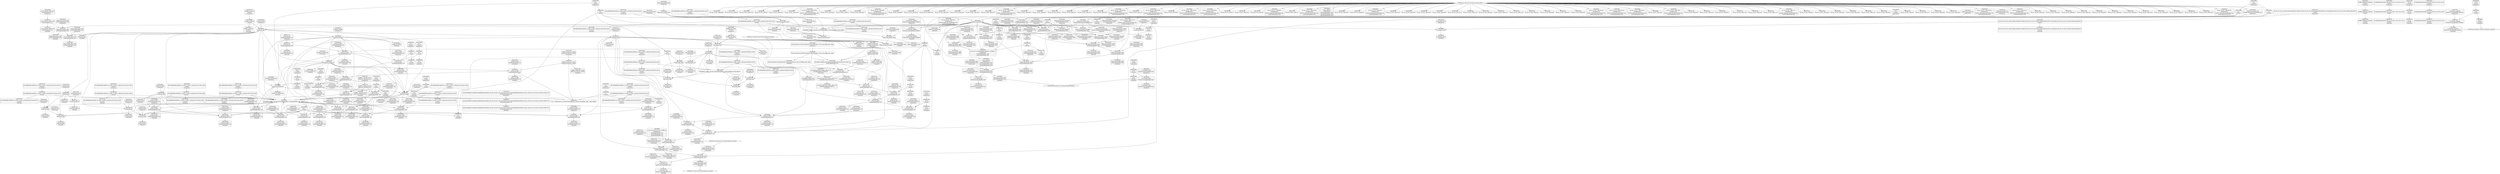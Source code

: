 digraph {
	CE0x535fcd0 [shape=record,shape=Mrecord,label="{CE0x535fcd0|_call_void_mcount()_#3}"]
	CE0x531b270 [shape=record,shape=Mrecord,label="{CE0x531b270|current_sid:_tmp7|security/selinux/hooks.c,218}"]
	CE0x532f270 [shape=record,shape=Mrecord,label="{CE0x532f270|current_sid:_tmp23|security/selinux/hooks.c,218}"]
	CE0x53060b0 [shape=record,shape=Mrecord,label="{CE0x53060b0|i32_0|*Constant*|*SummSource*}"]
	CE0x52f52a0 [shape=record,shape=Mrecord,label="{CE0x52f52a0|i64_1|*Constant*}"]
	CE0x5318c20 [shape=record,shape=Mrecord,label="{CE0x5318c20|current_sid:_tmp4|security/selinux/hooks.c,218}"]
	CE0x5300540 [shape=record,shape=Mrecord,label="{CE0x5300540|i64_5|*Constant*|*SummSink*}"]
	CE0x533ab50 [shape=record,shape=Mrecord,label="{CE0x533ab50|current_sid:_tmp18|security/selinux/hooks.c,218}"]
	CE0x52e51e0 [shape=record,shape=Mrecord,label="{CE0x52e51e0|GLOBAL:_current_sid|*Constant*|*SummSink*}"]
	CE0x5317d40 [shape=record,shape=Mrecord,label="{CE0x5317d40|i64*_getelementptr_inbounds_(_11_x_i64_,_11_x_i64_*___llvm_gcov_ctr125,_i64_0,_i64_6)|*Constant*|*SummSource*}"]
	CE0x5335640 [shape=record,shape=Mrecord,label="{CE0x5335640|i64*_getelementptr_inbounds_(_11_x_i64_,_11_x_i64_*___llvm_gcov_ctr125,_i64_0,_i64_1)|*Constant*|*SummSink*}"]
	CE0x5332dc0 [shape=record,shape=Mrecord,label="{CE0x5332dc0|i64*_getelementptr_inbounds_(_11_x_i64_,_11_x_i64_*___llvm_gcov_ctr125,_i64_0,_i64_1)|*Constant*}"]
	CE0x52ff6b0 [shape=record,shape=Mrecord,label="{CE0x52ff6b0|current_sid:_sid|security/selinux/hooks.c,220|*SummSource*}"]
	CE0x5303cd0 [shape=record,shape=Mrecord,label="{CE0x5303cd0|80:_i32,_112:_i8*,_:_CRE_61,62_}"]
	CE0x5305d10 [shape=record,shape=Mrecord,label="{CE0x5305d10|80:_i32,_112:_i8*,_:_CRE_16,17_}"]
	CE0x52eeec0 [shape=record,shape=Mrecord,label="{CE0x52eeec0|COLLAPSED:_GCMRE___llvm_gcov_ctr125_internal_global_11_x_i64_zeroinitializer:_elem_0:default:}"]
	CE0x530e920 [shape=record,shape=Mrecord,label="{CE0x530e920|current_sid:_land.lhs.true2|*SummSource*}"]
	CE0x52f4f70 [shape=record,shape=Mrecord,label="{CE0x52f4f70|80:_i32,_112:_i8*,_:_CRE_13,14_}"]
	CE0x5306210 [shape=record,shape=Mrecord,label="{CE0x5306210|i32_0|*Constant*|*SummSink*}"]
	CE0x533b870 [shape=record,shape=Mrecord,label="{CE0x533b870|current_sid:_tmp20|security/selinux/hooks.c,218}"]
	CE0x5307500 [shape=record,shape=Mrecord,label="{CE0x5307500|avc_has_perm:_ssid|Function::avc_has_perm&Arg::ssid::|*SummSink*}"]
	CE0x532e7d0 [shape=record,shape=Mrecord,label="{CE0x532e7d0|current_sid:_security|security/selinux/hooks.c,218}"]
	CE0x5317350 [shape=record,shape=Mrecord,label="{CE0x5317350|_call_void_mcount()_#3|*SummSource*}"]
	CE0x533a0f0 [shape=record,shape=Mrecord,label="{CE0x533a0f0|i64*_getelementptr_inbounds_(_11_x_i64_,_11_x_i64_*___llvm_gcov_ctr125,_i64_0,_i64_9)|*Constant*|*SummSource*}"]
	CE0x52eef30 [shape=record,shape=Mrecord,label="{CE0x52eef30|current_sid:_tmp|*SummSource*}"]
	CE0x52fc120 [shape=record,shape=Mrecord,label="{CE0x52fc120|_ret_i32_%retval.0,_!dbg_!27728|security/selinux/avc.c,775}"]
	CE0x5333680 [shape=record,shape=Mrecord,label="{CE0x5333680|i1_true|*Constant*}"]
	CE0x533ac80 [shape=record,shape=Mrecord,label="{CE0x533ac80|current_sid:_tmp18|security/selinux/hooks.c,218|*SummSource*}"]
	CE0x52e1820 [shape=record,shape=Mrecord,label="{CE0x52e1820|selinux_sem_associate:_sem_perm1|security/selinux/hooks.c,5422|*SummSource*}"]
	CE0x53073a0 [shape=record,shape=Mrecord,label="{CE0x53073a0|avc_has_perm:_ssid|Function::avc_has_perm&Arg::ssid::}"]
	CE0x530d540 [shape=record,shape=Mrecord,label="{CE0x530d540|selinux_sem_associate:_tmp5|security/selinux/hooks.c,5419|*SummSink*}"]
	CE0x5304530 [shape=record,shape=Mrecord,label="{CE0x5304530|current_sid:_do.end|*SummSink*}"]
	CE0x53002a0 [shape=record,shape=Mrecord,label="{CE0x53002a0|i64_5|*Constant*}"]
	CE0x5316410 [shape=record,shape=Mrecord,label="{CE0x5316410|current_sid:_tmp16|security/selinux/hooks.c,218}"]
	CE0x530acc0 [shape=record,shape=Mrecord,label="{CE0x530acc0|80:_i32,_112:_i8*,_:_CRE_20,21_}"]
	CE0x533b610 [shape=record,shape=Mrecord,label="{CE0x533b610|i64*_getelementptr_inbounds_(_11_x_i64_,_11_x_i64_*___llvm_gcov_ctr125,_i64_0,_i64_10)|*Constant*|*SummSink*}"]
	CE0x52fecc0 [shape=record,shape=Mrecord,label="{CE0x52fecc0|selinux_sem_associate:_call3|security/selinux/hooks.c,5424}"]
	CE0x52efda0 [shape=record,shape=Mrecord,label="{CE0x52efda0|80:_i32,_112:_i8*,_:_CRE_65,66_}"]
	CE0x5317770 [shape=record,shape=Mrecord,label="{CE0x5317770|current_sid:_call|security/selinux/hooks.c,218|*SummSource*}"]
	CE0x5306900 [shape=record,shape=Mrecord,label="{CE0x5306900|selinux_sem_associate:_security|security/selinux/hooks.c,5419|*SummSource*}"]
	CE0x531adf0 [shape=record,shape=Mrecord,label="{CE0x531adf0|current_sid:_tmp6|security/selinux/hooks.c,218}"]
	CE0x532e100 [shape=record,shape=Mrecord,label="{CE0x532e100|current_sid:_tmp21|security/selinux/hooks.c,218|*SummSink*}"]
	CE0x532ca70 [shape=record,shape=Mrecord,label="{CE0x532ca70|i64*_getelementptr_inbounds_(_2_x_i64_,_2_x_i64_*___llvm_gcov_ctr98,_i64_0,_i64_0)|*Constant*|*SummSink*}"]
	CE0x531bc80 [shape=record,shape=Mrecord,label="{CE0x531bc80|current_sid:_tmp11|security/selinux/hooks.c,218|*SummSource*}"]
	CE0x52e2be0 [shape=record,shape=Mrecord,label="{CE0x52e2be0|i16_25|*Constant*}"]
	CE0x52f1eb0 [shape=record,shape=Mrecord,label="{CE0x52f1eb0|_call_void_mcount()_#3|*SummSink*}"]
	CE0x532ba10 [shape=record,shape=Mrecord,label="{CE0x532ba10|GLOBAL:_lockdep_rcu_suspicious|*Constant*|*SummSource*}"]
	CE0x5318df0 [shape=record,shape=Mrecord,label="{CE0x5318df0|current_sid:_tmp4|security/selinux/hooks.c,218|*SummSink*}"]
	CE0x52ee870 [shape=record,shape=Mrecord,label="{CE0x52ee870|80:_i32,_112:_i8*,_:_CRE_36,37_}"]
	CE0x52e23e0 [shape=record,shape=Mrecord,label="{CE0x52e23e0|i32_3|*Constant*|*SummSource*}"]
	CE0x5339c50 [shape=record,shape=Mrecord,label="{CE0x5339c50|i8*_getelementptr_inbounds_(_45_x_i8_,_45_x_i8_*_.str12,_i32_0,_i32_0)|*Constant*|*SummSink*}"]
	CE0x5300780 [shape=record,shape=Mrecord,label="{CE0x5300780|i64_4|*Constant*|*SummSink*}"]
	CE0x52edbc0 [shape=record,shape=Mrecord,label="{CE0x52edbc0|80:_i32,_112:_i8*,_:_CRE_43,44_}"]
	CE0x52f6c00 [shape=record,shape=Mrecord,label="{CE0x52f6c00|80:_i32,_112:_i8*,_:_CRE_184,188_|*MultipleSource*|Function::selinux_sem_associate&Arg::sma::|security/selinux/hooks.c,5419}"]
	CE0x52ecbd0 [shape=record,shape=Mrecord,label="{CE0x52ecbd0|selinux_sem_associate:_ad|security/selinux/hooks.c, 5416}"]
	CE0x532beb0 [shape=record,shape=Mrecord,label="{CE0x532beb0|i32_218|*Constant*}"]
	CE0x52fd9b0 [shape=record,shape=Mrecord,label="{CE0x52fd9b0|selinux_sem_associate:_ipc_id|security/selinux/hooks.c,5422}"]
	CE0x52fd7d0 [shape=record,shape=Mrecord,label="{CE0x52fd7d0|avc_has_perm:_tclass|Function::avc_has_perm&Arg::tclass::}"]
	CE0x52f2f80 [shape=record,shape=Mrecord,label="{CE0x52f2f80|selinux_sem_associate:_ad|security/selinux/hooks.c, 5416|*SummSink*}"]
	CE0x5319230 [shape=record,shape=Mrecord,label="{CE0x5319230|i64_0|*Constant*|*SummSource*}"]
	CE0x5334e00 [shape=record,shape=Mrecord,label="{CE0x5334e00|get_current:_tmp3}"]
	"CONST[source:0(mediator),value:2(dynamic)][purpose:{subject}]"
	CE0x52f5fa0 [shape=record,shape=Mrecord,label="{CE0x52f5fa0|80:_i32,_112:_i8*,_:_CRE_128,136_|*MultipleSource*|Function::selinux_sem_associate&Arg::sma::|security/selinux/hooks.c,5419}"]
	CE0x5307d50 [shape=record,shape=Mrecord,label="{CE0x5307d50|i64*_getelementptr_inbounds_(_11_x_i64_,_11_x_i64_*___llvm_gcov_ctr125,_i64_0,_i64_0)|*Constant*}"]
	CE0x53096f0 [shape=record,shape=Mrecord,label="{CE0x53096f0|current_sid:_entry|*SummSink*}"]
	CE0x52ee090 [shape=record,shape=Mrecord,label="{CE0x52ee090|current_sid:_tobool1|security/selinux/hooks.c,218|*SummSource*}"]
	CE0x52e5470 [shape=record,shape=Mrecord,label="{CE0x52e5470|selinux_sem_associate:_bb|*SummSource*}"]
	CE0x532bba0 [shape=record,shape=Mrecord,label="{CE0x532bba0|i8*_getelementptr_inbounds_(_25_x_i8_,_25_x_i8_*_.str3,_i32_0,_i32_0)|*Constant*}"]
	CE0x532baa0 [shape=record,shape=Mrecord,label="{CE0x532baa0|GLOBAL:_lockdep_rcu_suspicious|*Constant*|*SummSink*}"]
	CE0x52f68c0 [shape=record,shape=Mrecord,label="{CE0x52f68c0|80:_i32,_112:_i8*,_:_CRE_168,176_|*MultipleSource*|Function::selinux_sem_associate&Arg::sma::|security/selinux/hooks.c,5419}"]
	CE0x5304680 [shape=record,shape=Mrecord,label="{CE0x5304680|current_sid:_do.body}"]
	CE0x5339f20 [shape=record,shape=Mrecord,label="{CE0x5339f20|i64*_getelementptr_inbounds_(_11_x_i64_,_11_x_i64_*___llvm_gcov_ctr125,_i64_0,_i64_9)|*Constant*}"]
	CE0x52e2120 [shape=record,shape=Mrecord,label="{CE0x52e2120|selinux_sem_associate:_key|security/selinux/hooks.c,5422}"]
	CE0x531ace0 [shape=record,shape=Mrecord,label="{CE0x531ace0|GLOBAL:___llvm_gcov_ctr125|Global_var:__llvm_gcov_ctr125|*SummSource*}"]
	CE0x534bff0 [shape=record,shape=Mrecord,label="{CE0x534bff0|get_current:_tmp4|./arch/x86/include/asm/current.h,14}"]
	CE0x52f9ff0 [shape=record,shape=Mrecord,label="{CE0x52f9ff0|80:_i32,_112:_i8*,_:_CRE_12,13_}"]
	CE0x52f76e0 [shape=record,shape=Mrecord,label="{CE0x52f76e0|selinux_sem_associate:_tmp1}"]
	CE0x52e1460 [shape=record,shape=Mrecord,label="{CE0x52e1460|selinux_sem_associate:_sem_perm1|security/selinux/hooks.c,5422|*SummSink*}"]
	CE0x5318d20 [shape=record,shape=Mrecord,label="{CE0x5318d20|current_sid:_tmp4|security/selinux/hooks.c,218|*SummSource*}"]
	CE0x5305270 [shape=record,shape=Mrecord,label="{CE0x5305270|i64_2|*Constant*}"]
	CE0x5303830 [shape=record,shape=Mrecord,label="{CE0x5303830|selinux_sem_associate:_tmp2}"]
	CE0x53189d0 [shape=record,shape=Mrecord,label="{CE0x53189d0|%struct.task_struct*_(%struct.task_struct**)*_asm_movq_%gs:$_1:P_,$0_,_r,im,_dirflag_,_fpsr_,_flags_|*SummSource*}"]
	CE0x530e770 [shape=record,shape=Mrecord,label="{CE0x530e770|_ret_i32_%retval.0,_!dbg_!27728|security/selinux/avc.c,775|*SummSink*}"]
	CE0x53026d0 [shape=record,shape=Mrecord,label="{CE0x53026d0|i64*_getelementptr_inbounds_(_2_x_i64_,_2_x_i64_*___llvm_gcov_ctr319,_i64_0,_i64_0)|*Constant*}"]
	CE0x52f93b0 [shape=record,shape=Mrecord,label="{CE0x52f93b0|80:_i32,_112:_i8*,_:_CRE_112,120_|*MultipleSource*|Function::selinux_sem_associate&Arg::sma::|security/selinux/hooks.c,5419}"]
	CE0x533a2f0 [shape=record,shape=Mrecord,label="{CE0x533a2f0|current_sid:_tmp17|security/selinux/hooks.c,218}"]
	CE0x5334a70 [shape=record,shape=Mrecord,label="{CE0x5334a70|current_sid:_tmp3|*SummSource*}"]
	CE0x52fe170 [shape=record,shape=Mrecord,label="{CE0x52fe170|selinux_sem_associate:_ipc_id|security/selinux/hooks.c,5422|*SummSink*}"]
	CE0x5305480 [shape=record,shape=Mrecord,label="{CE0x5305480|i64_2|*Constant*|*SummSink*}"]
	CE0x5300c90 [shape=record,shape=Mrecord,label="{CE0x5300c90|current_sid:_tmp10|security/selinux/hooks.c,218}"]
	CE0x530a1f0 [shape=record,shape=Mrecord,label="{CE0x530a1f0|selinux_sem_associate:_call3|security/selinux/hooks.c,5424|*SummSink*}"]
	CE0x530c660 [shape=record,shape=Mrecord,label="{CE0x530c660|selinux_sem_associate:_tmp|*SummSink*}"]
	CE0x532b7c0 [shape=record,shape=Mrecord,label="{CE0x532b7c0|GLOBAL:_lockdep_rcu_suspicious|*Constant*}"]
	CE0x52e1950 [shape=record,shape=Mrecord,label="{CE0x52e1950|selinux_sem_associate:_key|security/selinux/hooks.c,5422|*SummSource*}"]
	CE0x531bdf0 [shape=record,shape=Mrecord,label="{CE0x531bdf0|current_sid:_tmp11|security/selinux/hooks.c,218|*SummSink*}"]
	CE0x60063f0 [shape=record,shape=Mrecord,label="{CE0x60063f0|80:_i32,_112:_i8*,_:_CRE_76,80_|*MultipleSource*|Function::selinux_sem_associate&Arg::sma::|security/selinux/hooks.c,5419}"]
	CE0x52fa7a0 [shape=record,shape=Mrecord,label="{CE0x52fa7a0|80:_i32,_112:_i8*,_:_CRE_28,29_}"]
	CE0x52f9af0 [shape=record,shape=Mrecord,label="{CE0x52f9af0|current_sid:_tmp5|security/selinux/hooks.c,218|*SummSource*}"]
	CE0x52f49e0 [shape=record,shape=Mrecord,label="{CE0x52f49e0|80:_i32,_112:_i8*,_:_CRE_34,35_}"]
	"CONST[source:0(mediator),value:0(static)][purpose:{operation}]"
	CE0x5306aa0 [shape=record,shape=Mrecord,label="{CE0x5306aa0|selinux_sem_associate:_tmp4|security/selinux/hooks.c,5419|*SummSource*}"]
	CE0x5319ef0 [shape=record,shape=Mrecord,label="{CE0x5319ef0|_ret_%struct.task_struct*_%tmp4,_!dbg_!27714|./arch/x86/include/asm/current.h,14}"]
	CE0x530bd00 [shape=record,shape=Mrecord,label="{CE0x530bd00|80:_i32,_112:_i8*,_:_CRE_56,57_}"]
	CE0x5307440 [shape=record,shape=Mrecord,label="{CE0x5307440|avc_has_perm:_ssid|Function::avc_has_perm&Arg::ssid::|*SummSource*}"]
	CE0x52e8290 [shape=record,shape=Mrecord,label="{CE0x52e8290|_ret_i32_%call3,_!dbg_!27729|security/selinux/hooks.c,5424|*SummSource*}"]
	CE0x53134a0 [shape=record,shape=Mrecord,label="{CE0x53134a0|current_sid:_call4|security/selinux/hooks.c,218|*SummSink*}"]
	CE0x5317bc0 [shape=record,shape=Mrecord,label="{CE0x5317bc0|i64*_getelementptr_inbounds_(_11_x_i64_,_11_x_i64_*___llvm_gcov_ctr125,_i64_0,_i64_6)|*Constant*}"]
	CE0x52fa700 [shape=record,shape=Mrecord,label="{CE0x52fa700|80:_i32,_112:_i8*,_:_CRE_27,28_}"]
	CE0x52f4780 [shape=record,shape=Mrecord,label="{CE0x52f4780|80:_i32,_112:_i8*,_:_CRE_32,33_}"]
	CE0x532d6d0 [shape=record,shape=Mrecord,label="{CE0x532d6d0|i32_78|*Constant*|*SummSink*}"]
	CE0x52f7000 [shape=record,shape=Mrecord,label="{CE0x52f7000|current_sid:_tmp2|*SummSource*}"]
	CE0x52f3140 [shape=record,shape=Mrecord,label="{CE0x52f3140|80:_i32,_112:_i8*,_:_CRE_71,72_}"]
	CE0x531a260 [shape=record,shape=Mrecord,label="{CE0x531a260|i32_78|*Constant*}"]
	CE0x531af70 [shape=record,shape=Mrecord,label="{CE0x531af70|current_sid:_tmp6|security/selinux/hooks.c,218|*SummSource*}"]
	CE0x52f33f0 [shape=record,shape=Mrecord,label="{CE0x52f33f0|80:_i32,_112:_i8*,_:_CRE_72,73_|*MultipleSource*|Function::selinux_sem_associate&Arg::sma::|security/selinux/hooks.c,5419}"]
	CE0x532dee0 [shape=record,shape=Mrecord,label="{CE0x532dee0|current_sid:_tmp21|security/selinux/hooks.c,218}"]
	CE0x52f29a0 [shape=record,shape=Mrecord,label="{CE0x52f29a0|current_sid:_land.lhs.true|*SummSource*}"]
	CE0x533b020 [shape=record,shape=Mrecord,label="{CE0x533b020|current_sid:_tmp19|security/selinux/hooks.c,218}"]
	CE0x52f7d80 [shape=record,shape=Mrecord,label="{CE0x52f7d80|get_current:_entry|*SummSink*}"]
	CE0x532d9d0 [shape=record,shape=Mrecord,label="{CE0x532d9d0|current_sid:_cred|security/selinux/hooks.c,218|*SummSource*}"]
	CE0x52fc260 [shape=record,shape=Mrecord,label="{CE0x52fc260|avc_has_perm:_requested|Function::avc_has_perm&Arg::requested::|*SummSource*}"]
	CE0x52f2ab0 [shape=record,shape=Mrecord,label="{CE0x52f2ab0|current_sid:_land.lhs.true|*SummSink*}"]
	CE0x53095c0 [shape=record,shape=Mrecord,label="{CE0x53095c0|current_sid:_entry}"]
	CE0x52e1ac0 [shape=record,shape=Mrecord,label="{CE0x52e1ac0|selinux_sem_associate:_u|security/selinux/hooks.c,5422|*SummSink*}"]
	CE0x5374960 [shape=record,shape=Mrecord,label="{CE0x5374960|get_current:_tmp}"]
	CE0x52eec00 [shape=record,shape=Mrecord,label="{CE0x52eec00|i64*_getelementptr_inbounds_(_11_x_i64_,_11_x_i64_*___llvm_gcov_ctr125,_i64_0,_i64_0)|*Constant*|*SummSource*}"]
	CE0x53021c0 [shape=record,shape=Mrecord,label="{CE0x53021c0|80:_i32,_112:_i8*,_:_CRE_50,51_}"]
	CE0x532d500 [shape=record,shape=Mrecord,label="{CE0x532d500|get_current:_tmp2|*SummSource*}"]
	CE0x52ff2a0 [shape=record,shape=Mrecord,label="{CE0x52ff2a0|selinux_sem_associate:_tmp7|security/selinux/hooks.c,5424|*SummSource*}"]
	CE0x52ee6f0 [shape=record,shape=Mrecord,label="{CE0x52ee6f0|80:_i32,_112:_i8*,_:_CRE_35,36_}"]
	CE0x52fa890 [shape=record,shape=Mrecord,label="{CE0x52fa890|80:_i32,_112:_i8*,_:_CRE_29,30_}"]
	CE0x530bf60 [shape=record,shape=Mrecord,label="{CE0x530bf60|80:_i32,_112:_i8*,_:_CRE_58,59_}"]
	CE0x530adb0 [shape=record,shape=Mrecord,label="{CE0x530adb0|80:_i32,_112:_i8*,_:_CRE_21,22_}"]
	CE0x5303ba0 [shape=record,shape=Mrecord,label="{CE0x5303ba0|80:_i32,_112:_i8*,_:_CRE_60,61_}"]
	CE0x534bae0 [shape=record,shape=Mrecord,label="{CE0x534bae0|get_current:_tmp|*SummSink*}"]
	CE0x5334b80 [shape=record,shape=Mrecord,label="{CE0x5334b80|current_sid:_tmp3|*SummSink*}"]
	CE0x5301440 [shape=record,shape=Mrecord,label="{CE0x5301440|current_sid:_do.end}"]
	CE0x5300640 [shape=record,shape=Mrecord,label="{CE0x5300640|i64_4|*Constant*}"]
	CE0x53188f0 [shape=record,shape=Mrecord,label="{CE0x53188f0|%struct.task_struct*_(%struct.task_struct**)*_asm_movq_%gs:$_1:P_,$0_,_r,im,_dirflag_,_fpsr_,_flags_}"]
	CE0x4be50c0 [shape=record,shape=Mrecord,label="{CE0x4be50c0|80:_i32,_112:_i8*,_:_CRE_9,10_}"]
	CE0x52f9ec0 [shape=record,shape=Mrecord,label="{CE0x52f9ec0|80:_i32,_112:_i8*,_:_CRE_11,12_}"]
	CE0x5302550 [shape=record,shape=Mrecord,label="{CE0x5302550|80:_i32,_112:_i8*,_:_CRE_53,54_}"]
	CE0x532edd0 [shape=record,shape=Mrecord,label="{CE0x532edd0|current_sid:_tmp22|security/selinux/hooks.c,218}"]
	CE0x52f6180 [shape=record,shape=Mrecord,label="{CE0x52f6180|80:_i32,_112:_i8*,_:_CRE_136,144_|*MultipleSource*|Function::selinux_sem_associate&Arg::sma::|security/selinux/hooks.c,5419}"]
	CE0x52e80a0 [shape=record,shape=Mrecord,label="{CE0x52e80a0|selinux_sem_associate:_entry|*SummSource*}"]
	CE0x52eab90 [shape=record,shape=Mrecord,label="{CE0x52eab90|selinux_sem_associate:_tmp4|security/selinux/hooks.c,5419}"]
	CE0x52f8a20 [shape=record,shape=Mrecord,label="{CE0x52f8a20|_call_void_mcount()_#3}"]
	CE0x530b710 [shape=record,shape=Mrecord,label="{CE0x530b710|selinux_sem_associate:_call|security/selinux/hooks.c,5417|*SummSource*}"]
	CE0x533adf0 [shape=record,shape=Mrecord,label="{CE0x533adf0|current_sid:_tmp18|security/selinux/hooks.c,218|*SummSink*}"]
	CE0x53003d0 [shape=record,shape=Mrecord,label="{CE0x53003d0|i64_5|*Constant*|*SummSource*}"]
	CE0x530f850 [shape=record,shape=Mrecord,label="{CE0x530f850|current_sid:_tmp20|security/selinux/hooks.c,218|*SummSource*}"]
	CE0x53190b0 [shape=record,shape=Mrecord,label="{CE0x53190b0|i64_0|*Constant*}"]
	CE0x53181f0 [shape=record,shape=Mrecord,label="{CE0x53181f0|current_sid:_tmp13|security/selinux/hooks.c,218|*SummSink*}"]
	CE0x5307ad0 [shape=record,shape=Mrecord,label="{CE0x5307ad0|current_sid:_bb|*SummSource*}"]
	CE0x52ed700 [shape=record,shape=Mrecord,label="{CE0x52ed700|80:_i32,_112:_i8*,_:_CRE_39,40_}"]
	CE0x52e5120 [shape=record,shape=Mrecord,label="{CE0x52e5120|GLOBAL:_current_sid|*Constant*|*SummSource*}"]
	CE0x530cb40 [shape=record,shape=Mrecord,label="{CE0x530cb40|selinux_sem_associate:_sma|Function::selinux_sem_associate&Arg::sma::|*SummSource*}"]
	CE0x5334e70 [shape=record,shape=Mrecord,label="{CE0x5334e70|get_current:_tmp3|*SummSource*}"]
	CE0x5333970 [shape=record,shape=Mrecord,label="{CE0x5333970|i1_true|*Constant*|*SummSink*}"]
	CE0x5317950 [shape=record,shape=Mrecord,label="{CE0x5317950|i64*_getelementptr_inbounds_(_2_x_i64_,_2_x_i64_*___llvm_gcov_ctr98,_i64_0,_i64_1)|*Constant*}"]
	"CONST[source:2(external),value:2(dynamic)][purpose:{subject}]"
	CE0x5339be0 [shape=record,shape=Mrecord,label="{CE0x5339be0|i8*_getelementptr_inbounds_(_45_x_i8_,_45_x_i8_*_.str12,_i32_0,_i32_0)|*Constant*|*SummSource*}"]
	CE0x532e390 [shape=record,shape=Mrecord,label="{CE0x532e390|i32_22|*Constant*}"]
	CE0x5317440 [shape=record,shape=Mrecord,label="{CE0x5317440|_call_void_mcount()_#3|*SummSink*}"]
	CE0x52fda70 [shape=record,shape=Mrecord,label="{CE0x52fda70|selinux_sem_associate:_u|security/selinux/hooks.c,5422}"]
	CE0x53349d0 [shape=record,shape=Mrecord,label="{CE0x53349d0|current_sid:_tmp3}"]
	CE0x5318aa0 [shape=record,shape=Mrecord,label="{CE0x5318aa0|i64_3|*Constant*}"]
	CE0x5335040 [shape=record,shape=Mrecord,label="{CE0x5335040|current_sid:_land.lhs.true2|*SummSink*}"]
	CE0x52fe7b0 [shape=record,shape=Mrecord,label="{CE0x52fe7b0|selinux_sem_associate:_sid2|security/selinux/hooks.c,5424|*SummSource*}"]
	CE0x530a000 [shape=record,shape=Mrecord,label="{CE0x530a000|selinux_sem_associate:_tmp6|security/selinux/hooks.c,5422}"]
	CE0x5300820 [shape=record,shape=Mrecord,label="{CE0x5300820|current_sid:_tmp9|security/selinux/hooks.c,218}"]
	CE0x52f9210 [shape=record,shape=Mrecord,label="{CE0x52f9210|80:_i32,_112:_i8*,_:_CRE_104,112_|*MultipleSource*|Function::selinux_sem_associate&Arg::sma::|security/selinux/hooks.c,5419}"]
	CE0x52f9790 [shape=record,shape=Mrecord,label="{CE0x52f9790|current_sid:_tmp5|security/selinux/hooks.c,218}"]
	CE0x533b680 [shape=record,shape=Mrecord,label="{CE0x533b680|current_sid:_tmp19|security/selinux/hooks.c,218|*SummSink*}"]
	CE0x532e010 [shape=record,shape=Mrecord,label="{CE0x532e010|current_sid:_tmp21|security/selinux/hooks.c,218|*SummSource*}"]
	CE0x5335720 [shape=record,shape=Mrecord,label="{CE0x5335720|current_sid:_tmp1}"]
	CE0x52ee9a0 [shape=record,shape=Mrecord,label="{CE0x52ee9a0|80:_i32,_112:_i8*,_:_CRE_37,38_}"]
	CE0x53332e0 [shape=record,shape=Mrecord,label="{CE0x53332e0|current_sid:_tmp14|security/selinux/hooks.c,218|*SummSource*}"]
	CE0x5333b50 [shape=record,shape=Mrecord,label="{CE0x5333b50|i64*_getelementptr_inbounds_(_11_x_i64_,_11_x_i64_*___llvm_gcov_ctr125,_i64_0,_i64_8)|*Constant*}"]
	CE0x52e1b30 [shape=record,shape=Mrecord,label="{CE0x52e1b30|selinux_sem_associate:_tmp6|security/selinux/hooks.c,5422|*SummSink*}"]
	CE0x52fa980 [shape=record,shape=Mrecord,label="{CE0x52fa980|80:_i32,_112:_i8*,_:_CRE_30,31_}"]
	CE0x52e5380 [shape=record,shape=Mrecord,label="{CE0x52e5380|selinux_sem_associate:_bb|*SummSink*}"]
	CE0x53006b0 [shape=record,shape=Mrecord,label="{CE0x53006b0|i64_4|*Constant*|*SummSource*}"]
	CE0x52efed0 [shape=record,shape=Mrecord,label="{CE0x52efed0|80:_i32,_112:_i8*,_:_CRE_66,67_}"]
	CE0x532d860 [shape=record,shape=Mrecord,label="{CE0x532d860|current_sid:_cred|security/selinux/hooks.c,218}"]
	CE0x5304750 [shape=record,shape=Mrecord,label="{CE0x5304750|current_sid:_do.body|*SummSource*}"]
	CE0x5331100 [shape=record,shape=Mrecord,label="{CE0x5331100|current_sid:_tmp24|security/selinux/hooks.c,220}"]
	CE0x5306c20 [shape=record,shape=Mrecord,label="{CE0x5306c20|selinux_sem_associate:_tmp4|security/selinux/hooks.c,5419|*SummSink*}"]
	CE0x530d990 [shape=record,shape=Mrecord,label="{CE0x530d990|selinux_sem_associate:_type|security/selinux/hooks.c,5421}"]
	CE0x53312e0 [shape=record,shape=Mrecord,label="{CE0x53312e0|current_sid:_tmp24|security/selinux/hooks.c,220|*SummSink*}"]
	CE0x531ac70 [shape=record,shape=Mrecord,label="{CE0x531ac70|GLOBAL:___llvm_gcov_ctr125|Global_var:__llvm_gcov_ctr125}"]
	CE0x52fa310 [shape=record,shape=Mrecord,label="{CE0x52fa310|current_sid:_tmp7|security/selinux/hooks.c,218|*SummSink*}"]
	CE0x52fc650 [shape=record,shape=Mrecord,label="{CE0x52fc650|current_sid:_tmp16|security/selinux/hooks.c,218|*SummSink*}"]
	CE0x5313610 [shape=record,shape=Mrecord,label="{CE0x5313610|GLOBAL:_get_current|*Constant*}"]
	CE0x530e0c0 [shape=record,shape=Mrecord,label="{CE0x530e0c0|_ret_i32_%call3,_!dbg_!27729|security/selinux/hooks.c,5424}"]
	CE0x53183e0 [shape=record,shape=Mrecord,label="{CE0x53183e0|i64*_getelementptr_inbounds_(_11_x_i64_,_11_x_i64_*___llvm_gcov_ctr125,_i64_0,_i64_8)|*Constant*|*SummSink*}"]
	CE0x5337890 [shape=record,shape=Mrecord,label="{CE0x5337890|current_sid:_tmp20|security/selinux/hooks.c,218|*SummSink*}"]
	CE0x53022f0 [shape=record,shape=Mrecord,label="{CE0x53022f0|80:_i32,_112:_i8*,_:_CRE_51,52_}"]
	CE0x5304d30 [shape=record,shape=Mrecord,label="{CE0x5304d30|current_sid:_call|security/selinux/hooks.c,218|*SummSink*}"]
	CE0x5308e50 [shape=record,shape=Mrecord,label="{CE0x5308e50|80:_i32,_112:_i8*,_:_CRE_48,49_}"]
	CE0x52f7f90 [shape=record,shape=Mrecord,label="{CE0x52f7f90|_ret_%struct.task_struct*_%tmp4,_!dbg_!27714|./arch/x86/include/asm/current.h,14|*SummSource*}"]
	CE0x52fdbe0 [shape=record,shape=Mrecord,label="{CE0x52fdbe0|selinux_sem_associate:_u|security/selinux/hooks.c,5422|*SummSource*}"]
	CE0x5303f30 [shape=record,shape=Mrecord,label="{CE0x5303f30|80:_i32,_112:_i8*,_:_CRE_63,64_}"]
	CE0x5318b10 [shape=record,shape=Mrecord,label="{CE0x5318b10|i64_3|*Constant*|*SummSource*}"]
	CE0x5303e00 [shape=record,shape=Mrecord,label="{CE0x5303e00|80:_i32,_112:_i8*,_:_CRE_62,63_}"]
	CE0x52f9c90 [shape=record,shape=Mrecord,label="{CE0x52f9c90|current_sid:_tmp5|security/selinux/hooks.c,218|*SummSink*}"]
	CE0x533a720 [shape=record,shape=Mrecord,label="{CE0x533a720|current_sid:_tmp17|security/selinux/hooks.c,218|*SummSink*}"]
	CE0x52f1db0 [shape=record,shape=Mrecord,label="{CE0x52f1db0|selinux_sem_associate:_call|security/selinux/hooks.c,5417}"]
	CE0x531b8f0 [shape=record,shape=Mrecord,label="{CE0x531b8f0|current_sid:_tmp10|security/selinux/hooks.c,218|*SummSink*}"]
	CE0x52ff450 [shape=record,shape=Mrecord,label="{CE0x52ff450|selinux_sem_associate:_tmp7|security/selinux/hooks.c,5424|*SummSink*}"]
	CE0x5305c50 [shape=record,shape=Mrecord,label="{CE0x5305c50|80:_i32,_112:_i8*,_:_CRE_15,16_}"]
	CE0x532bc60 [shape=record,shape=Mrecord,label="{CE0x532bc60|i8*_getelementptr_inbounds_(_25_x_i8_,_25_x_i8_*_.str3,_i32_0,_i32_0)|*Constant*|*SummSource*}"]
	CE0x530c1e0 [shape=record,shape=Mrecord,label="{CE0x530c1e0|i64*_getelementptr_inbounds_(_11_x_i64_,_11_x_i64_*___llvm_gcov_ctr125,_i64_0,_i64_1)|*Constant*|*SummSource*}"]
	CE0x5315f00 [shape=record,shape=Mrecord,label="{CE0x5315f00|current_sid:_tmp15|security/selinux/hooks.c,218|*SummSink*}"]
	CE0x531d000 [shape=record,shape=Mrecord,label="{CE0x531d000|current_sid:_tmp8|security/selinux/hooks.c,218}"]
	CE0x52fcb40 [shape=record,shape=Mrecord,label="{CE0x52fcb40|i8_1|*Constant*|*SummSink*}"]
	CE0x53350b0 [shape=record,shape=Mrecord,label="{CE0x53350b0|current_sid:_if.end}"]
	CE0x5318840 [shape=record,shape=Mrecord,label="{CE0x5318840|GLOBAL:_current_task|Global_var:current_task|*SummSink*}"]
	CE0x52f32c0 [shape=record,shape=Mrecord,label="{CE0x52f32c0|i32_10|*Constant*}"]
	CE0x52fd560 [shape=record,shape=Mrecord,label="{CE0x52fd560|avc_has_perm:_entry|*SummSink*}"]
	CE0x530b870 [shape=record,shape=Mrecord,label="{CE0x530b870|selinux_sem_associate:_sma|Function::selinux_sem_associate&Arg::sma::}"]
	CE0x52f3490 [shape=record,shape=Mrecord,label="{CE0x52f3490|80:_i32,_112:_i8*,_:_CRE_80,84_|*MultipleSource*|Function::selinux_sem_associate&Arg::sma::|security/selinux/hooks.c,5419}"]
	CE0x5301e60 [shape=record,shape=Mrecord,label="{CE0x5301e60|i64*_getelementptr_inbounds_(_2_x_i64_,_2_x_i64_*___llvm_gcov_ctr319,_i64_0,_i64_1)|*Constant*|*SummSink*}"]
	CE0x52f0000 [shape=record,shape=Mrecord,label="{CE0x52f0000|80:_i32,_112:_i8*,_:_CRE_67,68_}"]
	CE0x52e6470 [shape=record,shape=Mrecord,label="{CE0x52e6470|selinux_sem_associate:_bb}"]
	CE0x533b310 [shape=record,shape=Mrecord,label="{CE0x533b310|i64*_getelementptr_inbounds_(_11_x_i64_,_11_x_i64_*___llvm_gcov_ctr125,_i64_0,_i64_10)|*Constant*}"]
	CE0x532daa0 [shape=record,shape=Mrecord,label="{CE0x532daa0|current_sid:_cred|security/selinux/hooks.c,218|*SummSink*}"]
	CE0x530c0f0 [shape=record,shape=Mrecord,label="{CE0x530c0f0|i32_1|*Constant*|*SummSource*}"]
	CE0x52fc9d0 [shape=record,shape=Mrecord,label="{CE0x52fc9d0|i8_1|*Constant*|*SummSource*}"]
	CE0x52eee50 [shape=record,shape=Mrecord,label="{CE0x52eee50|current_sid:_tmp}"]
	CE0x5308bf0 [shape=record,shape=Mrecord,label="{CE0x5308bf0|80:_i32,_112:_i8*,_:_CRE_46,47_}"]
	CE0x530b9b0 [shape=record,shape=Mrecord,label="{CE0x530b9b0|GLOBAL:_current_sid|*Constant*}"]
	CE0x69a29b0 [shape=record,shape=Mrecord,label="{CE0x69a29b0|80:_i32,_112:_i8*,_:_CRE_2,3_}"]
	CE0x5318180 [shape=record,shape=Mrecord,label="{CE0x5318180|current_sid:_tmp13|security/selinux/hooks.c,218|*SummSource*}"]
	CE0x531b0d0 [shape=record,shape=Mrecord,label="{CE0x531b0d0|current_sid:_tmp6|security/selinux/hooks.c,218|*SummSink*}"]
	CE0x536dc50 [shape=record,shape=Mrecord,label="{CE0x536dc50|i64*_getelementptr_inbounds_(_2_x_i64_,_2_x_i64_*___llvm_gcov_ctr98,_i64_0,_i64_1)|*Constant*|*SummSource*}"]
	CE0x530d3a0 [shape=record,shape=Mrecord,label="{CE0x530d3a0|selinux_sem_associate:_tmp5|security/selinux/hooks.c,5419|*SummSource*}"]
	"CONST[source:0(mediator),value:2(dynamic)][purpose:{object}]"
	CE0x5333800 [shape=record,shape=Mrecord,label="{CE0x5333800|i1_true|*Constant*|*SummSource*}"]
	CE0x532ef40 [shape=record,shape=Mrecord,label="{CE0x532ef40|current_sid:_tmp22|security/selinux/hooks.c,218|*SummSource*}"]
	CE0x53013a0 [shape=record,shape=Mrecord,label="{CE0x53013a0|current_sid:_if.then|*SummSink*}"]
	CE0x5333c10 [shape=record,shape=Mrecord,label="{CE0x5333c10|i64*_getelementptr_inbounds_(_11_x_i64_,_11_x_i64_*___llvm_gcov_ctr125,_i64_0,_i64_8)|*Constant*|*SummSource*}"]
	CE0x533a280 [shape=record,shape=Mrecord,label="{CE0x533a280|i64*_getelementptr_inbounds_(_11_x_i64_,_11_x_i64_*___llvm_gcov_ctr125,_i64_0,_i64_9)|*Constant*|*SummSink*}"]
	CE0x532c050 [shape=record,shape=Mrecord,label="{CE0x532c050|i32_218|*Constant*|*SummSource*}"]
	CE0x53067c0 [shape=record,shape=Mrecord,label="{CE0x53067c0|i32_10|*Constant*|*SummSink*}"]
	CE0x535fdd0 [shape=record,shape=Mrecord,label="{CE0x535fdd0|_call_void_mcount()_#3|*SummSource*}"]
	CE0x52e2560 [shape=record,shape=Mrecord,label="{CE0x52e2560|i32_3|*Constant*|*SummSink*}"]
	CE0x531bb50 [shape=record,shape=Mrecord,label="{CE0x531bb50|current_sid:_tmp11|security/selinux/hooks.c,218}"]
	CE0x530be30 [shape=record,shape=Mrecord,label="{CE0x530be30|80:_i32,_112:_i8*,_:_CRE_57,58_}"]
	CE0x52f9070 [shape=record,shape=Mrecord,label="{CE0x52f9070|80:_i32,_112:_i8*,_:_CRE_100,102_|*MultipleSource*|Function::selinux_sem_associate&Arg::sma::|security/selinux/hooks.c,5419}"]
	CE0x531c250 [shape=record,shape=Mrecord,label="{CE0x531c250|current_sid:_tmp12|security/selinux/hooks.c,218|*SummSink*}"]
	CE0x53315d0 [shape=record,shape=Mrecord,label="{CE0x53315d0|get_current:_bb|*SummSource*}"]
	CE0x52f0130 [shape=record,shape=Mrecord,label="{CE0x52f0130|80:_i32,_112:_i8*,_:_CRE_68,69_}"]
	CE0x5300920 [shape=record,shape=Mrecord,label="{CE0x5300920|current_sid:_tmp9|security/selinux/hooks.c,218|*SummSource*}"]
	CE0x7267910 [shape=record,shape=Mrecord,label="{CE0x7267910|80:_i32,_112:_i8*,_:_CRE_8,9_}"]
	CE0x53355b0 [shape=record,shape=Mrecord,label="{CE0x53355b0|current_sid:_tmp|*SummSink*}"]
	CE0x5301290 [shape=record,shape=Mrecord,label="{CE0x5301290|current_sid:_if.then|*SummSource*}"]
	CE0x52f7370 [shape=record,shape=Mrecord,label="{CE0x52f7370|selinux_sem_associate:_tmp1|*SummSource*}"]
	CE0x52e9ef0 [shape=record,shape=Mrecord,label="{CE0x52e9ef0|current_sid:_if.end|*SummSink*}"]
	CE0x532dd60 [shape=record,shape=Mrecord,label="{CE0x532dd60|COLLAPSED:_GCMRE_current_task_external_global_%struct.task_struct*:_elem_0::|security/selinux/hooks.c,218}"]
	CE0x52e28d0 [shape=record,shape=Mrecord,label="{CE0x52e28d0|avc_has_perm:_tsid|Function::avc_has_perm&Arg::tsid::|*SummSource*}"]
	CE0x52ea060 [shape=record,shape=Mrecord,label="{CE0x52ea060|current_sid:_bb}"]
	CE0x530cf10 [shape=record,shape=Mrecord,label="{CE0x530cf10|0:_i8,_8:_i32,_24:_%struct.selinux_audit_data*,_:_SCMRE_0,1_|*MultipleSource*|security/selinux/hooks.c, 5416|security/selinux/hooks.c,5421}"]
	CE0x52ff990 [shape=record,shape=Mrecord,label="{CE0x52ff990|i64*_getelementptr_inbounds_(_2_x_i64_,_2_x_i64_*___llvm_gcov_ctr98,_i64_0,_i64_0)|*Constant*|*SummSource*}"]
	CE0x530c5f0 [shape=record,shape=Mrecord,label="{CE0x530c5f0|i64_1|*Constant*}"]
	CE0x530f270 [shape=record,shape=Mrecord,label="{CE0x530f270|current_sid:_tobool|security/selinux/hooks.c,218|*SummSink*}"]
	CE0x5307a00 [shape=record,shape=Mrecord,label="{CE0x5307a00|i64*_getelementptr_inbounds_(_11_x_i64_,_11_x_i64_*___llvm_gcov_ctr125,_i64_0,_i64_0)|*Constant*|*SummSink*}"]
	"CONST[source:1(input),value:2(dynamic)][purpose:{object}]"
	CE0x532f3f0 [shape=record,shape=Mrecord,label="{CE0x532f3f0|current_sid:_tmp23|security/selinux/hooks.c,218|*SummSource*}"]
	CE0x5308d20 [shape=record,shape=Mrecord,label="{CE0x5308d20|80:_i32,_112:_i8*,_:_CRE_47,48_}"]
	CE0x52f4540 [shape=record,shape=Mrecord,label="{CE0x52f4540|get_current:_tmp1|*SummSink*}"]
	CE0x532bd70 [shape=record,shape=Mrecord,label="{CE0x532bd70|i8*_getelementptr_inbounds_(_25_x_i8_,_25_x_i8_*_.str3,_i32_0,_i32_0)|*Constant*|*SummSink*}"]
	CE0x5347090 [shape=record,shape=Mrecord,label="{CE0x5347090|i64*_getelementptr_inbounds_(_2_x_i64_,_2_x_i64_*___llvm_gcov_ctr98,_i64_0,_i64_1)|*Constant*|*SummSink*}"]
	CE0x69a2ab0 [shape=record,shape=Mrecord,label="{CE0x69a2ab0|80:_i32,_112:_i8*,_:_CRE_4,5_}"]
	CE0x53065e0 [shape=record,shape=Mrecord,label="{CE0x53065e0|i32_10|*Constant*|*SummSource*}"]
	CE0x532d740 [shape=record,shape=Mrecord,label="{CE0x532d740|i32_78|*Constant*|*SummSource*}"]
	CE0x52edfb0 [shape=record,shape=Mrecord,label="{CE0x52edfb0|current_sid:_tobool1|security/selinux/hooks.c,218}"]
	CE0x52f7ca0 [shape=record,shape=Mrecord,label="{CE0x52f7ca0|get_current:_entry|*SummSource*}"]
	CE0x52edd60 [shape=record,shape=Mrecord,label="{CE0x52edd60|i64*_getelementptr_inbounds_(_11_x_i64_,_11_x_i64_*___llvm_gcov_ctr125,_i64_0,_i64_6)|*Constant*|*SummSink*}"]
	CE0x52f5340 [shape=record,shape=Mrecord,label="{CE0x52f5340|COLLAPSED:_GCMRE___llvm_gcov_ctr319_internal_global_2_x_i64_zeroinitializer:_elem_0:default:}"]
	CE0x53132c0 [shape=record,shape=Mrecord,label="{CE0x53132c0|current_sid:_call4|security/selinux/hooks.c,218}"]
	CE0x531ccb0 [shape=record,shape=Mrecord,label="{CE0x531ccb0|0:_i8,_:_GCMR_current_sid.__warned_internal_global_i8_0,_section_.data.unlikely_,_align_1:_elem_0:default:}"]
	CE0x532d570 [shape=record,shape=Mrecord,label="{CE0x532d570|get_current:_tmp2|*SummSink*}"]
	CE0x531abc0 [shape=record,shape=Mrecord,label="{CE0x531abc0|i64_0|*Constant*|*SummSink*}"]
	CE0x52ed140 [shape=record,shape=Mrecord,label="{CE0x52ed140|i32_1|*Constant*|*SummSink*}"]
	CE0x535f8f0 [shape=record,shape=Mrecord,label="{CE0x535f8f0|GLOBAL:_current_task|Global_var:current_task|*SummSource*}"]
	CE0x52e15a0 [shape=record,shape=Mrecord,label="{CE0x52e15a0|selinux_sem_associate:_key|security/selinux/hooks.c,5422|*SummSink*}"]
	CE0x535fe70 [shape=record,shape=Mrecord,label="{CE0x535fe70|_call_void_mcount()_#3|*SummSink*}"]
	CE0x52e1360 [shape=record,shape=Mrecord,label="{CE0x52e1360|i8_4|*Constant*|*SummSink*}"]
	CE0x530db30 [shape=record,shape=Mrecord,label="{CE0x530db30|selinux_sem_associate:_type|security/selinux/hooks.c,5421|*SummSource*}"]
	CE0x52f2930 [shape=record,shape=Mrecord,label="{CE0x52f2930|current_sid:_land.lhs.true}"]
	CE0x52f5060 [shape=record,shape=Mrecord,label="{CE0x52f5060|80:_i32,_112:_i8*,_:_CRE_14,15_}"]
	CE0x535f810 [shape=record,shape=Mrecord,label="{CE0x535f810|GLOBAL:_current_task|Global_var:current_task}"]
	CE0x52f9680 [shape=record,shape=Mrecord,label="{CE0x52f9680|GLOBAL:___llvm_gcov_ctr125|Global_var:__llvm_gcov_ctr125|*SummSink*}"]
	CE0x5306970 [shape=record,shape=Mrecord,label="{CE0x5306970|selinux_sem_associate:_security|security/selinux/hooks.c,5419}"]
	CE0x5304860 [shape=record,shape=Mrecord,label="{CE0x5304860|current_sid:_do.body|*SummSink*}"]
	CE0x53185b0 [shape=record,shape=Mrecord,label="{CE0x53185b0|current_sid:_tmp14|security/selinux/hooks.c,218}"]
	CE0x52ed960 [shape=record,shape=Mrecord,label="{CE0x52ed960|80:_i32,_112:_i8*,_:_CRE_41,42_}"]
	CE0x52f2ea0 [shape=record,shape=Mrecord,label="{CE0x52f2ea0|selinux_sem_associate:_ad|security/selinux/hooks.c, 5416|*SummSource*}"]
	CE0x5301f70 [shape=record,shape=Mrecord,label="{CE0x5301f70|selinux_sem_associate:_tmp2|*SummSink*}"]
	CE0x52f9560 [shape=record,shape=Mrecord,label="{CE0x52f9560|80:_i32,_112:_i8*,_:_CRE_120,128_|*MultipleSource*|Function::selinux_sem_associate&Arg::sma::|security/selinux/hooks.c,5419}"]
	CE0x52ed830 [shape=record,shape=Mrecord,label="{CE0x52ed830|80:_i32,_112:_i8*,_:_CRE_40,41_}"]
	CE0x52eab20 [shape=record,shape=Mrecord,label="{CE0x52eab20|selinux_sem_associate:_type|security/selinux/hooks.c,5421|*SummSink*}"]
	CE0x531c490 [shape=record,shape=Mrecord,label="{CE0x531c490|get_current:_tmp4|./arch/x86/include/asm/current.h,14|*SummSink*}"]
	CE0x52e7d30 [shape=record,shape=Mrecord,label="{CE0x52e7d30|selinux_sem_associate:_sem_perm|security/selinux/hooks.c,5419}"]
	CE0x5305550 [shape=record,shape=Mrecord,label="{CE0x5305550|80:_i32,_112:_i8*,_:_CRE_6,7_}"]
	CE0x534b8d0 [shape=record,shape=Mrecord,label="{CE0x534b8d0|get_current:_tmp|*SummSource*}"]
	CE0x5302090 [shape=record,shape=Mrecord,label="{CE0x5302090|80:_i32,_112:_i8*,_:_CRE_49,50_}"]
	CE0x532e890 [shape=record,shape=Mrecord,label="{CE0x532e890|current_sid:_security|security/selinux/hooks.c,218|*SummSource*}"]
	CE0x52e2190 [shape=record,shape=Mrecord,label="{CE0x52e2190|i32_3|*Constant*}"]
	CE0x52e2660 [shape=record,shape=Mrecord,label="{CE0x52e2660|i32_(i32,_i32,_i16,_i32,_%struct.common_audit_data*)*_bitcast_(i32_(i32,_i32,_i16,_i32,_%struct.common_audit_data.495*)*_avc_has_perm_to_i32_(i32,_i32,_i16,_i32,_%struct.common_audit_data*)*)|*Constant*}"]
	CE0x5306440 [shape=record,shape=Mrecord,label="{CE0x5306440|selinux_sem_associate:_sem_perm|security/selinux/hooks.c,5419|*SummSink*}"]
	CE0x5304940 [shape=record,shape=Mrecord,label="{CE0x5304940|selinux_sem_associate:_sma|Function::selinux_sem_associate&Arg::sma::|*SummSink*}"]
	CE0x52fbfc0 [shape=record,shape=Mrecord,label="{CE0x52fbfc0|i32_64|*Constant*|*SummSink*}"]
	CE0x5315e90 [shape=record,shape=Mrecord,label="{CE0x5315e90|current_sid:_tmp15|security/selinux/hooks.c,218|*SummSource*}"]
	CE0x5318110 [shape=record,shape=Mrecord,label="{CE0x5318110|current_sid:_tmp13|security/selinux/hooks.c,218}"]
	CE0x5307be0 [shape=record,shape=Mrecord,label="{CE0x5307be0|current_sid:_bb|*SummSink*}"]
	CE0x5309bf0 [shape=record,shape=Mrecord,label="{CE0x5309bf0|avc_has_perm:_entry}"]
	CE0x532ec50 [shape=record,shape=Mrecord,label="{CE0x532ec50|COLLAPSED:_CMRE:_elem_0::|security/selinux/hooks.c,218}"]
	CE0x52f35e0 [shape=record,shape=Mrecord,label="{CE0x52f35e0|80:_i32,_112:_i8*,_:_CRE_84,88_|*MultipleSource*|Function::selinux_sem_associate&Arg::sma::|security/selinux/hooks.c,5419}"]
	CE0x52e7730 [shape=record,shape=Mrecord,label="{CE0x52e7730|selinux_sem_associate:_entry|*SummSink*}"]
	CE0x5305200 [shape=record,shape=Mrecord,label="{CE0x5305200|current_sid:_tmp8|security/selinux/hooks.c,218|*SummSink*}"]
	CE0x52efca0 [shape=record,shape=Mrecord,label="{CE0x52efca0|80:_i32,_112:_i8*,_:_CRE_64,65_}"]
	CE0x52eead0 [shape=record,shape=Mrecord,label="{CE0x52eead0|80:_i32,_112:_i8*,_:_CRE_38,39_}"]
	CE0x5339b70 [shape=record,shape=Mrecord,label="{CE0x5339b70|i8*_getelementptr_inbounds_(_45_x_i8_,_45_x_i8_*_.str12,_i32_0,_i32_0)|*Constant*}"]
	CE0x52e2730 [shape=record,shape=Mrecord,label="{CE0x52e2730|i32_(i32,_i32,_i16,_i32,_%struct.common_audit_data*)*_bitcast_(i32_(i32,_i32,_i16,_i32,_%struct.common_audit_data.495*)*_avc_has_perm_to_i32_(i32,_i32,_i16,_i32,_%struct.common_audit_data*)*)|*Constant*|*SummSource*}"]
	CE0x532f040 [shape=record,shape=Mrecord,label="{CE0x532f040|current_sid:_tmp22|security/selinux/hooks.c,218|*SummSink*}"]
	CE0x52f4e10 [shape=record,shape=Mrecord,label="{CE0x52f4e10|get_current:_tmp1|*SummSource*}"]
	CE0x533b6f0 [shape=record,shape=Mrecord,label="{CE0x533b6f0|GLOBAL:_get_current|*Constant*|*SummSource*}"]
	CE0x52fc190 [shape=record,shape=Mrecord,label="{CE0x52fc190|avc_has_perm:_requested|Function::avc_has_perm&Arg::requested::}"]
	CE0x52f9f30 [shape=record,shape=Mrecord,label="{CE0x52f9f30|80:_i32,_112:_i8*,_:_CRE_23,24_}"]
	CE0x52fee40 [shape=record,shape=Mrecord,label="{CE0x52fee40|4:_i32,_:_CRE_4,8_|*MultipleSource*|security/selinux/hooks.c,5419|security/selinux/hooks.c,5424|security/selinux/hooks.c,5419}"]
	CE0x53356b0 [shape=record,shape=Mrecord,label="{CE0x53356b0|i64_1|*Constant*}"]
	CE0x532d490 [shape=record,shape=Mrecord,label="{CE0x532d490|get_current:_tmp2}"]
	CE0x52f7bc0 [shape=record,shape=Mrecord,label="{CE0x52f7bc0|get_current:_entry}"]
	CE0x532e4c0 [shape=record,shape=Mrecord,label="{CE0x532e4c0|i32_22|*Constant*|*SummSource*}"]
	CE0x5302420 [shape=record,shape=Mrecord,label="{CE0x5302420|80:_i32,_112:_i8*,_:_CRE_52,53_}"]
	CE0x5309f90 [shape=record,shape=Mrecord,label="{CE0x5309f90|selinux_sem_associate:_tmp6|security/selinux/hooks.c,5422|*SummSource*}"]
	CE0x530d330 [shape=record,shape=Mrecord,label="{CE0x530d330|selinux_sem_associate:_tmp5|security/selinux/hooks.c,5419}"]
	CE0x530baa0 [shape=record,shape=Mrecord,label="{CE0x530baa0|80:_i32,_112:_i8*,_:_CRE_54,55_}"]
	CE0x531bf60 [shape=record,shape=Mrecord,label="{CE0x531bf60|current_sid:_tmp12|security/selinux/hooks.c,218}"]
	CE0x53314f0 [shape=record,shape=Mrecord,label="{CE0x53314f0|get_current:_bb}"]
	CE0x52e2d10 [shape=record,shape=Mrecord,label="{CE0x52e2d10|i16_25|*Constant*|*SummSource*}"]
	CE0x52f22f0 [shape=record,shape=Mrecord,label="{CE0x52f22f0|selinux_sem_associate:_tmp1|*SummSink*}"]
	CE0x52fce60 [shape=record,shape=Mrecord,label="{CE0x52fce60|_call_void_lockdep_rcu_suspicious(i8*_getelementptr_inbounds_(_25_x_i8_,_25_x_i8_*_.str3,_i32_0,_i32_0),_i32_218,_i8*_getelementptr_inbounds_(_45_x_i8_,_45_x_i8_*_.str12,_i32_0,_i32_0))_#10,_!dbg_!27727|security/selinux/hooks.c,218|*SummSource*}"]
	CE0x52f48b0 [shape=record,shape=Mrecord,label="{CE0x52f48b0|80:_i32,_112:_i8*,_:_CRE_33,34_}"]
	CE0x530a890 [shape=record,shape=Mrecord,label="{CE0x530a890|i32_(i32,_i32,_i16,_i32,_%struct.common_audit_data*)*_bitcast_(i32_(i32,_i32,_i16,_i32,_%struct.common_audit_data.495*)*_avc_has_perm_to_i32_(i32,_i32,_i16,_i32,_%struct.common_audit_data*)*)|*Constant*|*SummSink*}"]
	CE0x5306360 [shape=record,shape=Mrecord,label="{CE0x5306360|selinux_sem_associate:_sem_perm|security/selinux/hooks.c,5419|*SummSource*}"]
	CE0x5307e10 [shape=record,shape=Mrecord,label="{CE0x5307e10|_ret_i32_%tmp24,_!dbg_!27742|security/selinux/hooks.c,220|*SummSource*}"]
	CE0x52f8af0 [shape=record,shape=Mrecord,label="{CE0x52f8af0|_call_void_mcount()_#3|*SummSource*}"]
	CE0x533b560 [shape=record,shape=Mrecord,label="{CE0x533b560|i64*_getelementptr_inbounds_(_11_x_i64_,_11_x_i64_*___llvm_gcov_ctr125,_i64_0,_i64_10)|*Constant*|*SummSource*}"]
	CE0x52e7940 [shape=record,shape=Mrecord,label="{CE0x52e7940|i64*_getelementptr_inbounds_(_2_x_i64_,_2_x_i64_*___llvm_gcov_ctr319,_i64_0,_i64_0)|*Constant*|*SummSource*}"]
	CE0x52eda90 [shape=record,shape=Mrecord,label="{CE0x52eda90|80:_i32,_112:_i8*,_:_CRE_42,43_}"]
	CE0x53053a0 [shape=record,shape=Mrecord,label="{CE0x53053a0|i64_2|*Constant*|*SummSource*}"]
	CE0x5305000 [shape=record,shape=Mrecord,label="{CE0x5305000|current_sid:_tobool|security/selinux/hooks.c,218|*SummSource*}"]
	CE0x52f6f90 [shape=record,shape=Mrecord,label="{CE0x52f6f90|current_sid:_tmp2}"]
	CE0x531cf00 [shape=record,shape=Mrecord,label="{CE0x531cf00|current_sid:_tmp8|security/selinux/hooks.c,218|*SummSource*}"]
	CE0x52ff5c0 [shape=record,shape=Mrecord,label="{CE0x52ff5c0|current_sid:_sid|security/selinux/hooks.c,220}"]
	CE0x5332910 [shape=record,shape=Mrecord,label="{CE0x5332910|i64*_getelementptr_inbounds_(_2_x_i64_,_2_x_i64_*___llvm_gcov_ctr98,_i64_0,_i64_0)|*Constant*}"]
	CE0x52f69f0 [shape=record,shape=Mrecord,label="{CE0x52f69f0|80:_i32,_112:_i8*,_:_CRE_176,184_|*MultipleSource*|Function::selinux_sem_associate&Arg::sma::|security/selinux/hooks.c,5419}"]
	CE0x52eba30 [shape=record,shape=Mrecord,label="{CE0x52eba30|i8_4|*Constant*}"]
	CE0x52f55a0 [shape=record,shape=Mrecord,label="{CE0x52f55a0|selinux_sem_associate:_tmp|*SummSource*}"]
	CE0x532f5c0 [shape=record,shape=Mrecord,label="{CE0x532f5c0|current_sid:_tmp23|security/selinux/hooks.c,218|*SummSink*}"]
	CE0x52fe5f0 [shape=record,shape=Mrecord,label="{CE0x52fe5f0|selinux_sem_associate:_sid2|security/selinux/hooks.c,5424}"]
	CE0x52ffb80 [shape=record,shape=Mrecord,label="{CE0x52ffb80|0:_i32,_4:_i32,_8:_i32,_12:_i32,_:_CMRE_4,8_|*MultipleSource*|security/selinux/hooks.c,218|security/selinux/hooks.c,218|security/selinux/hooks.c,220}"]
	CE0x5303aa0 [shape=record,shape=Mrecord,label="{CE0x5303aa0|80:_i32,_112:_i8*,_:_CRE_59,60_}"]
	CE0x60066c0 [shape=record,shape=Mrecord,label="{CE0x60066c0|80:_i32,_112:_i8*,_:_CRE_26,27_}"]
	CE0x66c7cb0 [shape=record,shape=Mrecord,label="{CE0x66c7cb0|80:_i32,_112:_i8*,_:_CRE_3,4_}"]
	CE0x52eca70 [shape=record,shape=Mrecord,label="{CE0x52eca70|i64_1|*Constant*|*SummSink*}"]
	CE0x52f7b10 [shape=record,shape=Mrecord,label="{CE0x52f7b10|GLOBAL:_get_current|*Constant*|*SummSink*}"]
	CE0x52f56a0 [shape=record,shape=Mrecord,label="{CE0x52f56a0|get_current:_tmp1}"]
	"CONST[source:1(input),value:2(dynamic)][purpose:{subject}]"
	CE0x5309630 [shape=record,shape=Mrecord,label="{CE0x5309630|current_sid:_entry|*SummSource*}"]
	CE0x52e2a40 [shape=record,shape=Mrecord,label="{CE0x52e2a40|avc_has_perm:_tsid|Function::avc_has_perm&Arg::tsid::|*SummSink*}"]
	CE0x532f8c0 [shape=record,shape=Mrecord,label="{CE0x532f8c0|i32_1|*Constant*}"]
	CE0x5332a20 [shape=record,shape=Mrecord,label="{CE0x5332a20|current_sid:_tmp1|*SummSource*}"]
	CE0x52f5610 [shape=record,shape=Mrecord,label="{CE0x52f5610|selinux_sem_associate:_tmp}"]
	CE0x52fcdf0 [shape=record,shape=Mrecord,label="{CE0x52fcdf0|_call_void_lockdep_rcu_suspicious(i8*_getelementptr_inbounds_(_25_x_i8_,_25_x_i8_*_.str3,_i32_0,_i32_0),_i32_218,_i8*_getelementptr_inbounds_(_45_x_i8_,_45_x_i8_*_.str12,_i32_0,_i32_0))_#10,_!dbg_!27727|security/selinux/hooks.c,218}"]
	CE0x4be4fd0 [shape=record,shape=Mrecord,label="{CE0x4be4fd0|80:_i32,_112:_i8*,_:_CRE_10,11_}"]
	CE0x52f7300 [shape=record,shape=Mrecord,label="{CE0x52f7300|i64_1|*Constant*|*SummSource*}"]
	CE0x531a000 [shape=record,shape=Mrecord,label="{CE0x531a000|_ret_%struct.task_struct*_%tmp4,_!dbg_!27714|./arch/x86/include/asm/current.h,14|*SummSink*}"]
	CE0x52e11d0 [shape=record,shape=Mrecord,label="{CE0x52e11d0|i8_4|*Constant*|*SummSource*}"]
	CE0x52e9ff0 [shape=record,shape=Mrecord,label="{CE0x52e9ff0|current_sid:_if.end|*SummSource*}"]
	CE0x5306750 [shape=record,shape=Mrecord,label="{CE0x5306750|selinux_sem_associate:_security|security/selinux/hooks.c,5419|*SummSink*}"]
	CE0x52f21e0 [shape=record,shape=Mrecord,label="{CE0x52f21e0|selinux_sem_associate:_tmp3|*SummSource*}"]
	CE0x52f0390 [shape=record,shape=Mrecord,label="{CE0x52f0390|80:_i32,_112:_i8*,_:_CRE_70,71_}"]
	CE0x530e280 [shape=record,shape=Mrecord,label="{CE0x530e280|avc_has_perm:_auditdata|Function::avc_has_perm&Arg::auditdata::|*SummSource*}"]
	CE0x5334f30 [shape=record,shape=Mrecord,label="{CE0x5334f30|get_current:_tmp3|*SummSink*}"]
	CE0x52f7070 [shape=record,shape=Mrecord,label="{CE0x52f7070|current_sid:_call|security/selinux/hooks.c,218}"]
	CE0x5305ef0 [shape=record,shape=Mrecord,label="{CE0x5305ef0|80:_i32,_112:_i8*,_:_CRE_18,19_}"]
	CE0x531b7c0 [shape=record,shape=Mrecord,label="{CE0x531b7c0|current_sid:_tmp10|security/selinux/hooks.c,218|*SummSource*}"]
	CE0x531c0e0 [shape=record,shape=Mrecord,label="{CE0x531c0e0|current_sid:_tmp12|security/selinux/hooks.c,218|*SummSource*}"]
	CE0x52e8430 [shape=record,shape=Mrecord,label="{CE0x52e8430|_ret_i32_%call3,_!dbg_!27729|security/selinux/hooks.c,5424|*SummSink*}"]
	CE0x52f6da0 [shape=record,shape=Mrecord,label="{CE0x52f6da0|80:_i32,_112:_i8*,_:_CRE_188,192_|*MultipleSource*|Function::selinux_sem_associate&Arg::sma::|security/selinux/hooks.c,5419}"]
	CE0x52ee1c0 [shape=record,shape=Mrecord,label="{CE0x52ee1c0|current_sid:_tobool1|security/selinux/hooks.c,218|*SummSink*}"]
	CE0x5304ae0 [shape=record,shape=Mrecord,label="{CE0x5304ae0|i32_0|*Constant*}"]
	CE0x5333450 [shape=record,shape=Mrecord,label="{CE0x5333450|current_sid:_tmp14|security/selinux/hooks.c,218|*SummSink*}"]
	CE0x52f20e0 [shape=record,shape=Mrecord,label="{CE0x52f20e0|selinux_sem_associate:_tmp3}"]
	CE0x53055f0 [shape=record,shape=Mrecord,label="{CE0x53055f0|80:_i32,_112:_i8*,_:_CRE_7,8_}"]
	CE0x52e5a10 [shape=record,shape=Mrecord,label="{CE0x52e5a10|selinux_sem_associate:_entry}"]
	CE0x530e130 [shape=record,shape=Mrecord,label="{CE0x530e130|avc_has_perm:_auditdata|Function::avc_has_perm&Arg::auditdata::}"]
	CE0x53316b0 [shape=record,shape=Mrecord,label="{CE0x53316b0|get_current:_bb|*SummSink*}"]
	CE0x52f6630 [shape=record,shape=Mrecord,label="{CE0x52f6630|80:_i32,_112:_i8*,_:_CRE_160,168_|*MultipleSource*|Function::selinux_sem_associate&Arg::sma::|security/selinux/hooks.c,5419}"]
	CE0x60064e0 [shape=record,shape=Mrecord,label="{CE0x60064e0|80:_i32,_112:_i8*,_:_CRE_24,25_}"]
	CE0x52fa190 [shape=record,shape=Mrecord,label="{CE0x52fa190|current_sid:_tmp7|security/selinux/hooks.c,218|*SummSource*}"]
	CE0x5332c40 [shape=record,shape=Mrecord,label="{CE0x5332c40|current_sid:_tmp1|*SummSink*}"]
	CE0x5318b80 [shape=record,shape=Mrecord,label="{CE0x5318b80|i64_3|*Constant*|*SummSink*}"]
	CE0x52fbae0 [shape=record,shape=Mrecord,label="{CE0x52fbae0|avc_has_perm:_tclass|Function::avc_has_perm&Arg::tclass::|*SummSink*}"]
	CE0x532c210 [shape=record,shape=Mrecord,label="{CE0x532c210|i32_218|*Constant*|*SummSink*}"]
	CE0x52fced0 [shape=record,shape=Mrecord,label="{CE0x52fced0|_call_void_lockdep_rcu_suspicious(i8*_getelementptr_inbounds_(_25_x_i8_,_25_x_i8_*_.str3,_i32_0,_i32_0),_i32_218,_i8*_getelementptr_inbounds_(_45_x_i8_,_45_x_i8_*_.str12,_i32_0,_i32_0))_#10,_!dbg_!27727|security/selinux/hooks.c,218|*SummSink*}"]
	CE0x531c8c0 [shape=record,shape=Mrecord,label="{CE0x531c8c0|GLOBAL:_current_sid.__warned|Global_var:current_sid.__warned|*SummSink*}"]
	CE0x530f4a0 [shape=record,shape=Mrecord,label="{CE0x530f4a0|i32_0|*Constant*}"]
	CE0x534b860 [shape=record,shape=Mrecord,label="{CE0x534b860|COLLAPSED:_GCMRE___llvm_gcov_ctr98_internal_global_2_x_i64_zeroinitializer:_elem_0:default:}"]
	CE0x5307f00 [shape=record,shape=Mrecord,label="{CE0x5307f00|_ret_i32_%tmp24,_!dbg_!27742|security/selinux/hooks.c,220|*SummSink*}"]
	CE0x53011c0 [shape=record,shape=Mrecord,label="{CE0x53011c0|current_sid:_if.then}"]
	CE0x5334820 [shape=record,shape=Mrecord,label="{CE0x5334820|current_sid:_tmp2|*SummSink*}"]
	CE0x530c080 [shape=record,shape=Mrecord,label="{CE0x530c080|i64*_getelementptr_inbounds_(_2_x_i64_,_2_x_i64_*___llvm_gcov_ctr319,_i64_0,_i64_1)|*Constant*}"]
	CE0x5309870 [shape=record,shape=Mrecord,label="{CE0x5309870|_ret_i32_%tmp24,_!dbg_!27742|security/selinux/hooks.c,220}"]
	CE0x52fe060 [shape=record,shape=Mrecord,label="{CE0x52fe060|selinux_sem_associate:_ipc_id|security/selinux/hooks.c,5422|*SummSource*}"]
	CE0x52fefb0 [shape=record,shape=Mrecord,label="{CE0x52fefb0|selinux_sem_associate:_tmp7|security/selinux/hooks.c,5424}"]
	CE0x52fbd70 [shape=record,shape=Mrecord,label="{CE0x52fbd70|i32_64|*Constant*}"]
	CE0x52e2e80 [shape=record,shape=Mrecord,label="{CE0x52e2e80|i16_25|*Constant*|*SummSink*}"]
	CE0x52fa540 [shape=record,shape=Mrecord,label="{CE0x52fa540|GLOBAL:_current_sid.__warned|Global_var:current_sid.__warned}"]
	CE0x52f6320 [shape=record,shape=Mrecord,label="{CE0x52f6320|80:_i32,_112:_i8*,_:_CRE_144,152_|*MultipleSource*|Function::selinux_sem_associate&Arg::sma::|security/selinux/hooks.c,5419}"]
	CE0x53137f0 [shape=record,shape=Mrecord,label="{CE0x53137f0|current_sid:_call4|security/selinux/hooks.c,218|*SummSource*}"]
	CE0x52f8ed0 [shape=record,shape=Mrecord,label="{CE0x52f8ed0|80:_i32,_112:_i8*,_:_CRE_96,100_|*MultipleSource*|Function::selinux_sem_associate&Arg::sma::|security/selinux/hooks.c,5419}"]
	CE0x52e8980 [shape=record,shape=Mrecord,label="{CE0x52e8980|current_sid:_land.lhs.true2}"]
	CE0x53063d0 [shape=record,shape=Mrecord,label="{CE0x53063d0|80:_i32,_112:_i8*,_:_CRE_0,1_}"]
	CE0x530ac00 [shape=record,shape=Mrecord,label="{CE0x530ac00|80:_i32,_112:_i8*,_:_CRE_19,20_}"]
	CE0x72679e0 [shape=record,shape=Mrecord,label="{CE0x72679e0|80:_i32,_112:_i8*,_:_CRE_5,6_}"]
	CE0x52f3810 [shape=record,shape=Mrecord,label="{CE0x52f3810|80:_i32,_112:_i8*,_:_CRE_88,92_|*MultipleSource*|Function::selinux_sem_associate&Arg::sma::|security/selinux/hooks.c,5419}"]
	CE0x66c7d20 [shape=record,shape=Mrecord,label="{CE0x66c7d20|80:_i32,_112:_i8*,_:_CRE_1,2_}"]
	CE0x532e930 [shape=record,shape=Mrecord,label="{CE0x532e930|current_sid:_security|security/selinux/hooks.c,218|*SummSink*}"]
	CE0x52f6500 [shape=record,shape=Mrecord,label="{CE0x52f6500|80:_i32,_112:_i8*,_:_CRE_152,160_|*MultipleSource*|Function::selinux_sem_associate&Arg::sma::|security/selinux/hooks.c,5419}"]
	CE0x52fed30 [shape=record,shape=Mrecord,label="{CE0x52fed30|4:_i32,_:_CRE_0,2_|*MultipleSource*|security/selinux/hooks.c,5419|security/selinux/hooks.c,5424|security/selinux/hooks.c,5419}"]
	CE0x52f2f10 [shape=record,shape=Mrecord,label="{CE0x52f2f10|i64*_getelementptr_inbounds_(_2_x_i64_,_2_x_i64_*___llvm_gcov_ctr319,_i64_0,_i64_1)|*Constant*|*SummSource*}"]
	CE0x530a140 [shape=record,shape=Mrecord,label="{CE0x530a140|selinux_sem_associate:_call3|security/selinux/hooks.c,5424|*SummSource*}"]
	CE0x52f2250 [shape=record,shape=Mrecord,label="{CE0x52f2250|selinux_sem_associate:_tmp3|*SummSink*}"]
	CE0x530bbd0 [shape=record,shape=Mrecord,label="{CE0x530bbd0|80:_i32,_112:_i8*,_:_CRE_55,56_}"]
	CE0x52fbe50 [shape=record,shape=Mrecord,label="{CE0x52fbe50|i32_64|*Constant*|*SummSource*}"]
	CE0x52fc850 [shape=record,shape=Mrecord,label="{CE0x52fc850|i8_1|*Constant*}"]
	CE0x53311f0 [shape=record,shape=Mrecord,label="{CE0x53311f0|current_sid:_tmp24|security/selinux/hooks.c,220|*SummSource*}"]
	CE0x5333f60 [shape=record,shape=Mrecord,label="{CE0x5333f60|current_sid:_tmp15|security/selinux/hooks.c,218}"]
	CE0x52fb9d0 [shape=record,shape=Mrecord,label="{CE0x52fb9d0|avc_has_perm:_requested|Function::avc_has_perm&Arg::requested::|*SummSink*}"]
	CE0x52f0260 [shape=record,shape=Mrecord,label="{CE0x52f0260|80:_i32,_112:_i8*,_:_CRE_69,70_}"]
	CE0x53014b0 [shape=record,shape=Mrecord,label="{CE0x53014b0|current_sid:_do.end|*SummSource*}"]
	CE0x52f8d30 [shape=record,shape=Mrecord,label="{CE0x52f8d30|80:_i32,_112:_i8*,_:_CRE_92,96_|*MultipleSource*|Function::selinux_sem_associate&Arg::sma::|security/selinux/hooks.c,5419}"]
	CE0x533a6b0 [shape=record,shape=Mrecord,label="{CE0x533a6b0|current_sid:_tmp17|security/selinux/hooks.c,218|*SummSource*}"]
	CE0x5316590 [shape=record,shape=Mrecord,label="{CE0x5316590|current_sid:_tmp16|security/selinux/hooks.c,218|*SummSource*}"]
	CE0x52f4650 [shape=record,shape=Mrecord,label="{CE0x52f4650|80:_i32,_112:_i8*,_:_CRE_31,32_}"]
	CE0x5302660 [shape=record,shape=Mrecord,label="{CE0x5302660|i64*_getelementptr_inbounds_(_2_x_i64_,_2_x_i64_*___llvm_gcov_ctr319,_i64_0,_i64_0)|*Constant*|*SummSink*}"]
	CE0x530e590 [shape=record,shape=Mrecord,label="{CE0x530e590|_ret_i32_%retval.0,_!dbg_!27728|security/selinux/avc.c,775|*SummSource*}"]
	CE0x532e6c0 [shape=record,shape=Mrecord,label="{CE0x532e6c0|i32_22|*Constant*|*SummSink*}"]
	CE0x5308990 [shape=record,shape=Mrecord,label="{CE0x5308990|80:_i32,_112:_i8*,_:_CRE_44,45_}"]
	CE0x52e14d0 [shape=record,shape=Mrecord,label="{CE0x52e14d0|selinux_sem_associate:_sem_perm1|security/selinux/hooks.c,5422}"]
	CE0x60065d0 [shape=record,shape=Mrecord,label="{CE0x60065d0|80:_i32,_112:_i8*,_:_CRE_25,26_}"]
	CE0x52fba40 [shape=record,shape=Mrecord,label="{CE0x52fba40|avc_has_perm:_tclass|Function::avc_has_perm&Arg::tclass::|*SummSource*}"]
	CE0x531c790 [shape=record,shape=Mrecord,label="{CE0x531c790|GLOBAL:_current_sid.__warned|Global_var:current_sid.__warned|*SummSource*}"]
	CE0x53179f0 [shape=record,shape=Mrecord,label="{CE0x53179f0|get_current:_tmp4|./arch/x86/include/asm/current.h,14|*SummSource*}"]
	CE0x5306e50 [shape=record,shape=Mrecord,label="{CE0x5306e50|%struct.task_struct*_(%struct.task_struct**)*_asm_movq_%gs:$_1:P_,$0_,_r,im,_dirflag_,_fpsr_,_flags_|*SummSink*}"]
	CE0x52f2360 [shape=record,shape=Mrecord,label="{CE0x52f2360|i32_1|*Constant*}"]
	CE0x5308ac0 [shape=record,shape=Mrecord,label="{CE0x5308ac0|80:_i32,_112:_i8*,_:_CRE_45,46_}"]
	CE0x52fe2e0 [shape=record,shape=Mrecord,label="{CE0x52fe2e0|selinux_sem_associate:_sid2|security/selinux/hooks.c,5424|*SummSink*}"]
	CE0x52e27a0 [shape=record,shape=Mrecord,label="{CE0x52e27a0|avc_has_perm:_tsid|Function::avc_has_perm&Arg::tsid::}"]
	CE0x5317250 [shape=record,shape=Mrecord,label="{CE0x5317250|_call_void_mcount()_#3}"]
	CE0x530aea0 [shape=record,shape=Mrecord,label="{CE0x530aea0|80:_i32,_112:_i8*,_:_CRE_22,23_}"]
	CE0x530de40 [shape=record,shape=Mrecord,label="{CE0x530de40|avc_has_perm:_entry|*SummSource*}"]
	CE0x53009f0 [shape=record,shape=Mrecord,label="{CE0x53009f0|current_sid:_tmp9|security/selinux/hooks.c,218|*SummSink*}"]
	CE0x530e400 [shape=record,shape=Mrecord,label="{CE0x530e400|avc_has_perm:_auditdata|Function::avc_has_perm&Arg::auditdata::|*SummSink*}"]
	CE0x530b800 [shape=record,shape=Mrecord,label="{CE0x530b800|selinux_sem_associate:_call|security/selinux/hooks.c,5417|*SummSink*}"]
	CE0x532d8d0 [shape=record,shape=Mrecord,label="{CE0x532d8d0|current_sid:_sid|security/selinux/hooks.c,220|*SummSink*}"]
	CE0x533a9b0 [shape=record,shape=Mrecord,label="{CE0x533a9b0|current_sid:_tmp19|security/selinux/hooks.c,218|*SummSource*}"]
	CE0x5301f00 [shape=record,shape=Mrecord,label="{CE0x5301f00|selinux_sem_associate:_tmp2|*SummSource*}"]
	CE0x5305e00 [shape=record,shape=Mrecord,label="{CE0x5305e00|80:_i32,_112:_i8*,_:_CRE_17,18_}"]
	CE0x5304f30 [shape=record,shape=Mrecord,label="{CE0x5304f30|current_sid:_tobool|security/selinux/hooks.c,218}"]
	CE0x5374960 -> CE0x534bae0
	CE0x5317250 -> CE0x5317440
	CE0x53011c0 -> CE0x5316410
	CE0x5304f30 -> CE0x530f270
	"CONST[source:2(external),value:2(dynamic)][purpose:{subject}]" -> CE0x532dd60
	"CONST[source:1(input),value:2(dynamic)][purpose:{object}]" -> CE0x52fa980
	CE0x52f52a0 -> CE0x52f56a0
	CE0x5317bc0 -> CE0x52eeec0
	CE0x52e5a10 -> CE0x52ecbd0
	CE0x52e6470 -> CE0x52fd9b0
	CE0x52edfb0 -> CE0x52ee1c0
	CE0x5304ae0 -> CE0x5306970
	CE0x5333800 -> CE0x5333680
	CE0x52eeec0 -> CE0x533a2f0
	CE0x530d990 -> CE0x530cf10
	CE0x5307e10 -> CE0x5309870
	CE0x5319230 -> CE0x53190b0
	CE0x52e8980 -> CE0x5318110
	CE0x52e8980 -> CE0x52eeec0
	CE0x52fbd70 -> CE0x52fc190
	CE0x532dee0 -> CE0x532e7d0
	CE0x532e390 -> CE0x532e6c0
	CE0x5304f30 -> CE0x53011c0
	"CONST[source:1(input),value:2(dynamic)][purpose:{object}]" -> CE0x530bbd0
	"CONST[source:1(input),value:2(dynamic)][purpose:{object}]" -> CE0x66c7cb0
	CE0x531af70 -> CE0x531adf0
	CE0x52fecc0 -> CE0x530a1f0
	CE0x532d500 -> CE0x532d490
	CE0x5333f60 -> CE0x5315f00
	CE0x53095c0 -> CE0x52eee50
	CE0x530b870 -> CE0x5304940
	CE0x5334e70 -> CE0x5334e00
	CE0x53315d0 -> CE0x53314f0
	CE0x532ec50 -> CE0x532edd0
	CE0x531adf0 -> CE0x531b0d0
	CE0x5307d50 -> CE0x52eee50
	CE0x53350b0 -> CE0x533ab50
	CE0x530c1e0 -> CE0x5332dc0
	CE0x5333680 -> CE0x53011c0
	CE0x5316410 -> CE0x52fc650
	CE0x52ecbd0 -> CE0x52fda70
	"CONST[source:1(input),value:2(dynamic)][purpose:{object}]" -> CE0x52f9210
	CE0x52e6470 -> CE0x52f8a20
	"CONST[source:1(input),value:2(dynamic)][purpose:{object}]" -> CE0x5303e00
	CE0x5309bf0 -> CE0x52fd560
	"CONST[source:1(input),value:2(dynamic)][purpose:{object}]" -> CE0x52f93b0
	CE0x52fe7b0 -> CE0x52fe5f0
	CE0x52e2190 -> CE0x52e2560
	CE0x5304f30 -> CE0x52f2930
	CE0x531bb50 -> CE0x531bdf0
	CE0x52eba30 -> CE0x52e1360
	"CONST[source:1(input),value:2(dynamic)][purpose:{object}]" -> CE0x5305d10
	CE0x52e2e80 -> "CONST[source:0(mediator),value:2(dynamic)][purpose:{object}]"
	CE0x530c080 -> CE0x52f5340
	CE0x53349d0 -> CE0x52eeec0
	CE0x536dc50 -> CE0x5317950
	CE0x5301290 -> CE0x53011c0
	CE0x5304ae0 -> CE0x52fda70
	"CONST[source:1(input),value:2(dynamic)][purpose:{object}]" -> CE0x60064e0
	CE0x533ab50 -> CE0x533adf0
	CE0x53095c0 -> CE0x53011c0
	"CONST[source:1(input),value:2(dynamic)][purpose:{object}]" -> CE0x5308e50
	"CONST[source:1(input),value:2(dynamic)][purpose:{object}]" -> CE0x52f4f70
	CE0x53314f0 -> CE0x534b860
	"CONST[source:1(input),value:2(dynamic)][purpose:{object}]" -> CE0x52f6320
	CE0x52eeec0 -> CE0x5333f60
	CE0x52f7000 -> CE0x52f6f90
	"CONST[source:1(input),value:2(dynamic)][purpose:{object}]" -> CE0x52eead0
	CE0x5313610 -> CE0x52f7bc0
	CE0x5339b70 -> CE0x5339c50
	CE0x53026d0 -> CE0x52f5340
	CE0x52e6470 -> CE0x52fecc0
	"CONST[source:1(input),value:2(dynamic)][purpose:{object}]" -> CE0x5302420
	CE0x532f270 -> CE0x52ff5c0
	"CONST[source:0(mediator),value:2(dynamic)][purpose:{subject}]" -> CE0x530b710
	CE0x52e6470 -> CE0x530d990
	CE0x535fdd0 -> CE0x535fcd0
	CE0x52e6470 -> CE0x5303830
	CE0x53188f0 -> CE0x532dd60
	CE0x53185b0 -> CE0x5333450
	CE0x52fd7d0 -> CE0x52fbae0
	"CONST[source:1(input),value:2(dynamic)][purpose:{object}]" -> CE0x60066c0
	"CONST[source:1(input),value:2(dynamic)][purpose:{object}]" -> CE0x52f8ed0
	CE0x532e890 -> CE0x532e7d0
	CE0x52eeec0 -> CE0x5318110
	CE0x5304680 -> CE0x5304f30
	CE0x5305270 -> CE0x5305480
	CE0x532dd60 -> CE0x534bff0
	"CONST[source:1(input),value:2(dynamic)][purpose:{object}]" -> CE0x52f6c00
	CE0x52fa540 -> CE0x531c8c0
	CE0x535fcd0 -> CE0x535fe70
	CE0x533b310 -> CE0x52eeec0
	CE0x52e2660 -> CE0x5309bf0
	CE0x53095c0 -> CE0x52e8980
	CE0x52e6470 -> CE0x52fda70
	"CONST[source:1(input),value:2(dynamic)][purpose:{object}]" -> CE0x5302550
	CE0x531ace0 -> CE0x531ac70
	CE0x531cf00 -> CE0x531d000
	CE0x5301440 -> CE0x532e7d0
	CE0x532dd60 -> CE0x532edd0
	CE0x52fda70 -> CE0x52e1ac0
	CE0x5318aa0 -> CE0x5318c20
	CE0x52ea060 -> CE0x53349d0
	CE0x53356b0 -> CE0x5316410
	CE0x5304680 -> CE0x52f2930
	CE0x5309870 -> CE0x5307f00
	"CONST[source:1(input),value:2(dynamic)][purpose:{object}]" -> CE0x52f69f0
	CE0x532dd60 -> CE0x532dee0
	CE0x53011c0 -> CE0x531ccb0
	CE0x5304680 -> CE0x53011c0
	CE0x52fce60 -> CE0x52fcdf0
	CE0x53356b0 -> CE0x533ab50
	CE0x52f2930 -> CE0x5300820
	CE0x530f4a0 -> CE0x52ff5c0
	"CONST[source:1(input),value:2(dynamic)][purpose:{object}]" -> CE0x52f9070
	CE0x530c5f0 -> CE0x52f20e0
	CE0x530cb40 -> CE0x530b870
	CE0x5304680 -> CE0x5304860
	"CONST[source:1(input),value:2(dynamic)][purpose:{object}]" -> CE0x530aea0
	CE0x52e14d0 -> CE0x52e1460
	"CONST[source:1(input),value:2(dynamic)][purpose:{object}]" -> CE0x52ee6f0
	CE0x531ac70 -> CE0x52f9790
	CE0x5304ae0 -> CE0x52e7d30
	CE0x53095c0 -> CE0x52eeec0
	CE0x531b270 -> CE0x52eeec0
	CE0x52f7bc0 -> CE0x52f7d80
	CE0x53095c0 -> CE0x5301440
	CE0x5339f20 -> CE0x52eeec0
	CE0x530f4a0 -> CE0x532e7d0
	CE0x52f2360 -> CE0x52fda70
	CE0x52eeec0 -> CE0x531bb50
	CE0x52f1db0 -> CE0x530b800
	CE0x5301440 -> CE0x53132c0
	CE0x5334e00 -> CE0x534b860
	CE0x52e11d0 -> CE0x52eba30
	CE0x531bf60 -> CE0x531c250
	CE0x532f8c0 -> CE0x52ff5c0
	CE0x52f7bc0 -> CE0x53314f0
	CE0x531ccb0 -> CE0x531d000
	"CONST[source:1(input),value:2(dynamic)][purpose:{object}]" -> CE0x52f0260
	CE0x52f7300 -> CE0x53356b0
	CE0x5301440 -> CE0x532edd0
	CE0x52e2d10 -> CE0x52e2be0
	CE0x52f2930 -> CE0x52e8980
	CE0x5304680 -> CE0x52e8980
	CE0x52f56a0 -> CE0x534b860
	CE0x52f2930 -> CE0x52eeec0
	CE0x534bff0 -> CE0x531c490
	CE0x530b800 -> "CONST[source:1(input),value:2(dynamic)][purpose:{subject}]"
	CE0x52f52a0 -> CE0x52eca70
	CE0x52eab90 -> CE0x5306c20
	CE0x52f76e0 -> CE0x52f22f0
	CE0x52f21e0 -> CE0x52f20e0
	CE0x53011c0 -> CE0x52eeec0
	CE0x5332dc0 -> CE0x52f6f90
	CE0x532ba10 -> CE0x532b7c0
	CE0x52ff5c0 -> CE0x532d8d0
	CE0x53095c0 -> CE0x53350b0
	CE0x53314f0 -> CE0x532d490
	CE0x53314f0 -> CE0x5334e00
	CE0x5319ef0 -> CE0x53132c0
	CE0x531bb50 -> CE0x531bf60
	"CONST[source:1(input),value:2(dynamic)][purpose:{object}]" -> CE0x52f35e0
	CE0x534b8d0 -> CE0x5374960
	CE0x5306aa0 -> CE0x52eab90
	CE0x533a2f0 -> CE0x533ab50
	"CONST[source:1(input),value:2(dynamic)][purpose:{object}]" -> CE0x52f68c0
	CE0x52fc850 -> CE0x531ccb0
	CE0x52e7d30 -> CE0x5306970
	CE0x5318180 -> CE0x5318110
	CE0x532dd60 -> CE0x532dd60
	"CONST[source:1(input),value:2(dynamic)][purpose:{object}]" -> CE0x52eda90
	CE0x52e2be0 -> CE0x52e2e80
	CE0x52eeec0 -> CE0x531adf0
	CE0x5334a70 -> CE0x53349d0
	CE0x53095c0 -> CE0x5335720
	"CONST[source:1(input),value:2(dynamic)][purpose:{object}]" -> CE0x5308990
	CE0x532d860 -> CE0x532dee0
	CE0x532f8c0 -> CE0x52ed140
	CE0x53011c0 -> CE0x5333f60
	CE0x52e8980 -> CE0x53011c0
	CE0x52e2be0 -> CE0x52fd7d0
	CE0x53350b0 -> CE0x52eeec0
	CE0x52fdbe0 -> CE0x52fda70
	"CONST[source:1(input),value:2(dynamic)][purpose:{object}]" -> CE0x52f6180
	CE0x530e130 -> CE0x530e400
	"CONST[source:1(input),value:2(dynamic)][purpose:{object}]" -> CE0x52f3140
	"CONST[source:1(input),value:2(dynamic)][purpose:{object}]" -> CE0x52f5060
	CE0x533b6f0 -> CE0x5313610
	CE0x52fa540 -> CE0x531d000
	CE0x52f8af0 -> CE0x52f8a20
	CE0x531d000 -> CE0x5305200
	CE0x534b860 -> CE0x532d490
	CE0x530e920 -> CE0x52e8980
	CE0x52f9790 -> CE0x52f9c90
	CE0x5317d40 -> CE0x5317bc0
	CE0x5317950 -> CE0x5347090
	CE0x52f2f10 -> CE0x530c080
	CE0x5301440 -> CE0x533b870
	CE0x53006b0 -> CE0x5300640
	CE0x5317950 -> CE0x534b860
	"CONST[source:1(input),value:2(dynamic)][purpose:{object}]" -> CE0x52f0130
	CE0x52fe5f0 -> CE0x52fefb0
	CE0x52eba30 -> CE0x530cf10
	CE0x530d330 -> CE0x530d540
	CE0x5318110 -> CE0x53181f0
	"CONST[source:1(input),value:2(dynamic)][purpose:{object}]" -> CE0x530be30
	CE0x530b870 -> CE0x52e14d0
	CE0x52f7300 -> CE0x52f52a0
	CE0x5335720 -> CE0x5332c40
	CE0x52e8980 -> CE0x5335040
	CE0x53356b0 -> CE0x531bf60
	CE0x52ffb80 -> CE0x5331100
	CE0x533ac80 -> CE0x533ab50
	CE0x53065e0 -> CE0x52f32c0
	CE0x52edfb0 -> CE0x5300820
	CE0x53356b0 -> CE0x52eca70
	CE0x5304ae0 -> CE0x52fe5f0
	CE0x532bc60 -> CE0x532bba0
	CE0x53356b0 -> CE0x53185b0
	CE0x52f52a0 -> CE0x5334e00
	"CONST[source:1(input),value:2(dynamic)][purpose:{object}]" -> CE0x52efda0
	"CONST[source:1(input),value:2(dynamic)][purpose:{object}]" -> CE0x52edbc0
	"CONST[source:1(input),value:2(dynamic)][purpose:{object}]" -> CE0x52f5fa0
	CE0x52f5610 -> CE0x530c660
	CE0x52e6470 -> CE0x530a000
	"CONST[source:1(input),value:2(dynamic)][purpose:{object}]" -> CE0x52ee870
	CE0x52e6470 -> CE0x52f5340
	"CONST[source:1(input),value:2(dynamic)][purpose:{object}]" -> CE0x52efed0
	CE0x52f2930 -> CE0x531bb50
	"CONST[source:1(input),value:2(dynamic)][purpose:{object}]" -> CE0x66c7d20
	CE0x52fda70 -> CE0x52fd9b0
	CE0x52e1820 -> CE0x52e14d0
	CE0x5305000 -> CE0x5304f30
	CE0x5317bc0 -> CE0x52edd60
	CE0x52e27a0 -> CE0x52e2a40
	CE0x52e2730 -> CE0x52e2660
	CE0x530c0f0 -> CE0x532f8c0
	CE0x52e2660 -> CE0x530a890
	CE0x5301440 -> CE0x5331100
	CE0x5301440 -> CE0x533b020
	"CONST[source:1(input),value:2(dynamic)][purpose:{object}]" -> CE0x52f6500
	CE0x53314f0 -> CE0x535fcd0
	CE0x53060b0 -> CE0x530f4a0
	CE0x52e6470 -> CE0x52e5380
	CE0x531d000 -> CE0x52edfb0
	CE0x530c5f0 -> CE0x52eca70
	CE0x530b710 -> CE0x52f1db0
	CE0x532dee0 -> CE0x532e100
	CE0x52e5470 -> CE0x52e6470
	CE0x52f2930 -> CE0x52edfb0
	"CONST[source:1(input),value:2(dynamic)][purpose:{object}]" -> CE0x52ed960
	CE0x52f7bc0 -> CE0x52f56a0
	CE0x5306360 -> CE0x52e7d30
	CE0x52fba40 -> CE0x52fd7d0
	CE0x53132c0 -> CE0x532d860
	CE0x52edfb0 -> CE0x52e8980
	CE0x5306970 -> CE0x5306750
	CE0x52f4e10 -> CE0x52f56a0
	CE0x52f76e0 -> CE0x52f5340
	"CONST[source:1(input),value:2(dynamic)][purpose:{object}]" -> CE0x60063f0
	CE0x5316590 -> CE0x5316410
	"CONST[source:1(input),value:2(dynamic)][purpose:{object}]" -> CE0x52f33f0
	CE0x53356b0 -> CE0x533b870
	"CONST[source:1(input),value:2(dynamic)][purpose:{object}]" -> CE0x60065d0
	CE0x530d990 -> CE0x52eab20
	CE0x52ecbd0 -> CE0x530e130
	CE0x53002a0 -> CE0x5300820
	"CONST[source:1(input),value:2(dynamic)][purpose:{object}]" -> CE0x52f6630
	CE0x52ecbd0 -> CE0x530d990
	CE0x5307d50 -> CE0x5307a00
	CE0x531c790 -> CE0x52fa540
	CE0x5339be0 -> CE0x5339b70
	CE0x52f2930 -> CE0x531d000
	CE0x53095c0 -> CE0x52f2930
	CE0x52e8980 -> CE0x53185b0
	CE0x531b270 -> CE0x52fa310
	"CONST[source:1(input),value:2(dynamic)][purpose:{object}]" -> CE0x5308ac0
	CE0x535f810 -> CE0x5318840
	CE0x53190b0 -> CE0x5300c90
	CE0x52fa190 -> CE0x531b270
	CE0x532d740 -> CE0x531a260
	"CONST[source:1(input),value:2(dynamic)][purpose:{object}]" -> CE0x4be4fd0
	CE0x530a000 -> CE0x530cf10
	CE0x5374960 -> CE0x52f56a0
	CE0x530f4a0 -> CE0x5306210
	"CONST[source:1(input),value:2(dynamic)][purpose:{object}]" -> CE0x52f0390
	"CONST[source:1(input),value:2(dynamic)][purpose:{object}]" -> CE0x5305e00
	CE0x5331100 -> CE0x5309870
	CE0x5332910 -> CE0x534b860
	"CONST[source:1(input),value:2(dynamic)][purpose:{object}]" -> CE0x5305ef0
	"CONST[source:1(input),value:2(dynamic)][purpose:{object}]" -> CE0x52ed830
	"CONST[source:1(input),value:2(dynamic)][purpose:{object}]" -> CE0x52f4780
	CE0x52ff6b0 -> CE0x52ff5c0
	CE0x5300640 -> CE0x5300780
	CE0x52f8a20 -> CE0x52f1eb0
	CE0x533a6b0 -> CE0x533a2f0
	CE0x53314f0 -> CE0x532dd60
	CE0x52f56a0 -> CE0x52f4540
	CE0x52ea060 -> CE0x5317250
	CE0x52f6f90 -> CE0x5334820
	"CONST[source:1(input),value:2(dynamic)][purpose:{object}]" -> CE0x530adb0
	CE0x52f5340 -> CE0x52f5610
	CE0x52ff450 -> "CONST[source:0(mediator),value:2(dynamic)][purpose:{object}]"
	CE0x533b310 -> CE0x533b610
	CE0x532e010 -> CE0x532dee0
	CE0x5307ad0 -> CE0x52ea060
	CE0x530e0c0 -> CE0x52e8430
	CE0x52e6470 -> CE0x52fefb0
	"CONST[source:1(input),value:2(dynamic)][purpose:{object}]" -> CE0x52f49e0
	CE0x530b870 -> CE0x52e7d30
	CE0x52ff2a0 -> CE0x52fefb0
	"CONST[source:1(input),value:2(dynamic)][purpose:{object}]" -> CE0x52fee40
	CE0x52eeec0 -> CE0x533b020
	CE0x532d490 -> CE0x5334e00
	CE0x5300c90 -> CE0x531bb50
	"CONST[source:1(input),value:2(dynamic)][purpose:{object}]" -> CE0x52efca0
	CE0x532d490 -> CE0x532d570
	CE0x5316410 -> CE0x52eeec0
	"CONST[source:1(input),value:2(dynamic)][purpose:{object}]" -> CE0x52fa7a0
	CE0x52e6470 -> CE0x52f1db0
	CE0x5313610 -> CE0x52f7b10
	"CONST[source:1(input),value:2(dynamic)][purpose:{object}]" -> CE0x52ed700
	"CONST[source:1(input),value:2(dynamic)][purpose:{object}]" -> CE0x52f0000
	CE0x5333b50 -> CE0x5333f60
	CE0x5301440 -> CE0x52f7bc0
	CE0x530c080 -> CE0x5303830
	CE0x52fa540 -> CE0x531ccb0
	"CONST[source:1(input),value:2(dynamic)][purpose:{object}]" -> CE0x52fa700
	CE0x533b020 -> CE0x533b870
	CE0x53060b0 -> CE0x5304ae0
	CE0x532e390 -> CE0x532e7d0
	CE0x52e5a10 -> CE0x52f5340
	CE0x52e6470 -> CE0x52fe5f0
	CE0x53132c0 -> CE0x53134a0
	CE0x531a260 -> CE0x532d860
	CE0x52eee50 -> CE0x5335720
	CE0x52e28d0 -> CE0x52e27a0
	CE0x52f7ca0 -> CE0x52f7bc0
	CE0x5333f60 -> CE0x5316410
	"CONST[source:1(input),value:2(dynamic)][purpose:{object}]" -> CE0x52f9ec0
	CE0x52f3490 -> CE0x530a000
	CE0x52fe060 -> CE0x52fd9b0
	CE0x53095c0 -> CE0x53096f0
	CE0x5339f20 -> CE0x533a2f0
	"CONST[source:1(input),value:2(dynamic)][purpose:{object}]" -> CE0x52fa890
	CE0x530d330 -> CE0x52fe5f0
	CE0x53314f0 -> CE0x534bff0
	CE0x52f7bc0 -> CE0x5374960
	CE0x52fc850 -> CE0x52fcb40
	"CONST[source:1(input),value:2(dynamic)][purpose:{object}]" -> CE0x530baa0
	CE0x52f55a0 -> CE0x52f5610
	CE0x532f3f0 -> CE0x532f270
	CE0x530b9b0 -> CE0x52e51e0
	CE0x52e5a10 -> CE0x52f5610
	CE0x5304680 -> CE0x52eeec0
	"CONST[source:1(input),value:2(dynamic)][purpose:{object}]" -> CE0x52ee9a0
	CE0x52eec00 -> CE0x5307d50
	CE0x5301440 -> CE0x52ff5c0
	CE0x52ee090 -> CE0x52edfb0
	CE0x52f32c0 -> CE0x53067c0
	CE0x52f32c0 -> CE0x5306970
	CE0x530c080 -> CE0x5301e60
	CE0x530de40 -> CE0x5309bf0
	CE0x52e6470 -> CE0x5306970
	CE0x52e14d0 -> CE0x52e2120
	CE0x5318b10 -> CE0x5318aa0
	"CONST[source:1(input),value:2(dynamic)][purpose:{object}]" -> CE0x52f8d30
	CE0x53014b0 -> CE0x5301440
	CE0x531adf0 -> CE0x531b270
	CE0x5309870 -> CE0x52f1db0
	CE0x533b020 -> CE0x533b680
	CE0x52f7370 -> CE0x52f76e0
	CE0x52f6f90 -> CE0x53349d0
	CE0x532f270 -> CE0x532f5c0
	CE0x52e6470 -> CE0x52eab90
	CE0x532d860 -> CE0x532daa0
	CE0x531ac70 -> CE0x5300c90
	"CONST[source:1(input),value:2(dynamic)][purpose:{object}]" -> CE0x52f9f30
	CE0x530f850 -> CE0x533b870
	CE0x5301f00 -> CE0x5303830
	"CONST[source:1(input),value:2(dynamic)][purpose:{object}]" -> CE0x53063d0
	CE0x53179f0 -> CE0x534bff0
	CE0x52fc190 -> CE0x52fb9d0
	CE0x532c050 -> CE0x532beb0
	CE0x5304f30 -> CE0x5318c20
	CE0x53002a0 -> CE0x5300540
	CE0x531bf60 -> CE0x52eeec0
	CE0x530db30 -> CE0x530d990
	CE0x5335720 -> CE0x52eeec0
	CE0x535f810 -> CE0x532dd60
	CE0x530b9b0 -> CE0x53095c0
	CE0x53356b0 -> CE0x5335720
	CE0x52e6470 -> CE0x53095c0
	CE0x532e7d0 -> CE0x532edd0
	CE0x53003d0 -> CE0x53002a0
	CE0x52f2930 -> CE0x53011c0
	CE0x530e280 -> CE0x530e130
	CE0x52e7d30 -> CE0x5306440
	CE0x53188f0 -> CE0x5306e50
	CE0x52f2930 -> CE0x531bf60
	CE0x53095c0 -> CE0x52ea060
	CE0x5300820 -> CE0x5300c90
	CE0x52fc9d0 -> CE0x52fc850
	CE0x5304680 -> CE0x531b270
	"CONST[source:1(input),value:2(dynamic)][purpose:{object}]" -> CE0x52fed30
	CE0x52e1950 -> CE0x52e2120
	CE0x530e590 -> CE0x52fc120
	CE0x5304ae0 -> CE0x52e2120
	CE0x52ff5c0 -> CE0x5331100
	CE0x52e6470 -> CE0x52e14d0
	"CONST[source:1(input),value:2(dynamic)][purpose:{object}]" -> CE0x5303aa0
	"CONST[source:1(input),value:2(dynamic)][purpose:{object}]" -> CE0x53021c0
	CE0x52e80a0 -> CE0x52e5a10
	CE0x52e7940 -> CE0x53026d0
	CE0x53314f0 -> CE0x5319ef0
	CE0x532ef40 -> CE0x532edd0
	CE0x53095c0 -> CE0x5304680
	CE0x532bba0 -> CE0x532bd70
	CE0x52f20e0 -> CE0x52f5340
	CE0x52fbfc0 -> "CONST[source:0(mediator),value:0(static)][purpose:{operation}]"
	CE0x52e6470 -> CE0x52e7d30
	CE0x53350b0 -> CE0x52e9ef0
	CE0x5301440 -> CE0x5304530
	CE0x533b870 -> CE0x52eeec0
	"CONST[source:1(input),value:2(dynamic)][purpose:{object}]" -> CE0x530bd00
	CE0x53188f0 -> CE0x534bff0
	CE0x531bc80 -> CE0x531bb50
	CE0x5304680 -> CE0x52f9790
	CE0x530f4a0 -> CE0x5304f30
	CE0x5304ae0 -> CE0x5306210
	CE0x53356b0 -> CE0x53349d0
	CE0x5333680 -> CE0x5333970
	CE0x52f9790 -> CE0x52eeec0
	"CONST[source:2(external),value:2(dynamic)][purpose:{subject}]" -> CE0x535f8f0
	CE0x5333b50 -> CE0x53183e0
	CE0x530c0f0 -> CE0x52f2360
	CE0x5309630 -> CE0x53095c0
	CE0x532edd0 -> CE0x532f270
	CE0x52fd9b0 -> CE0x530cf10
	"CONST[source:1(input),value:2(dynamic)][purpose:{object}]" -> CE0x52f4650
	CE0x52f2ea0 -> CE0x52ecbd0
	CE0x52e6470 -> CE0x530e0c0
	CE0x532b7c0 -> CE0x532baa0
	CE0x52f7300 -> CE0x530c5f0
	CE0x53190b0 -> CE0x52f9790
	CE0x52f9af0 -> CE0x52f9790
	CE0x52f2360 -> CE0x52fe5f0
	CE0x5306970 -> CE0x52eab90
	CE0x52eeec0 -> CE0x52f6f90
	CE0x53026d0 -> CE0x52f5610
	CE0x53137f0 -> CE0x53132c0
	CE0x533b310 -> CE0x533b020
	CE0x534b860 -> CE0x5374960
	CE0x53053a0 -> CE0x5305270
	CE0x52ff990 -> CE0x5332910
	CE0x5300820 -> CE0x53009f0
	CE0x53332e0 -> CE0x53185b0
	CE0x5319ef0 -> CE0x531a000
	CE0x52ea060 -> CE0x52f6f90
	CE0x533b560 -> CE0x533b310
	CE0x5332a20 -> CE0x5335720
	CE0x52eef30 -> CE0x52eee50
	CE0x5305270 -> CE0x5318c20
	CE0x52e6470 -> CE0x530d330
	"CONST[source:1(input),value:2(dynamic)][purpose:{object}]" -> CE0x52f6da0
	"CONST[source:1(input),value:2(dynamic)][purpose:{object}]" -> CE0x5308bf0
	CE0x5304f30 -> CE0x52e8980
	CE0x52f20e0 -> CE0x52f2250
	CE0x52fd9b0 -> CE0x52fe170
	CE0x52e23e0 -> CE0x52e2190
	"CONST[source:1(input),value:2(dynamic)][purpose:{object}]" -> CE0x52f9560
	CE0x53011c0 -> CE0x52fcdf0
	CE0x52e5a10 -> CE0x52e6470
	CE0x532e7d0 -> CE0x532e930
	CE0x533a0f0 -> CE0x5339f20
	"CONST[source:1(input),value:2(dynamic)][purpose:{object}]" -> CE0x52f9ff0
	"CONST[source:1(input),value:2(dynamic)][purpose:{object}]" -> CE0x7267910
	"CONST[source:1(input),value:2(dynamic)][purpose:{object}]" -> CE0x52f48b0
	CE0x5332dc0 -> CE0x5335640
	CE0x52f2360 -> CE0x52ecbd0
	CE0x531a260 -> CE0x532d6d0
	CE0x5300920 -> CE0x5300820
	"CONST[source:1(input),value:2(dynamic)][purpose:{object}]" -> CE0x5303f30
	CE0x52e5a10 -> CE0x52e7730
	CE0x52f7f90 -> CE0x5319ef0
	CE0x5304750 -> CE0x5304680
	CE0x52f5340 -> CE0x5303830
	CE0x530a000 -> CE0x52e1b30
	CE0x52e5120 -> CE0x530b9b0
	CE0x52e6470 -> CE0x52f20e0
	CE0x52e2190 -> CE0x52e2120
	CE0x533b870 -> CE0x5337890
	CE0x53349d0 -> CE0x5334b80
	"CONST[source:1(input),value:2(dynamic)][purpose:{object}]" -> CE0x5308d20
	"CONST[source:1(input),value:2(dynamic)][purpose:{object}]" -> CE0x5303ba0
	CE0x52edfb0 -> CE0x53011c0
	CE0x52eeec0 -> CE0x52eee50
	"CONST[source:1(input),value:2(dynamic)][purpose:{object}]" -> CE0x72679e0
	CE0x52f1db0 -> CE0x53073a0
	CE0x53011c0 -> CE0x53013a0
	CE0x5303830 -> CE0x52f20e0
	CE0x530f4a0 -> CE0x532d860
	CE0x52e6470 -> CE0x52e2120
	"CONST[source:1(input),value:2(dynamic)][purpose:{object}]" -> CE0x5305c50
	CE0x5309f90 -> CE0x530a000
	CE0x5304680 -> CE0x531adf0
	CE0x53356b0 -> CE0x531b270
	CE0x5300c90 -> CE0x531b8f0
	CE0x52e6470 -> CE0x5309bf0
	"CONST[source:1(input),value:2(dynamic)][purpose:{object}]" -> CE0x53055f0
	CE0x52eee50 -> CE0x53355b0
	CE0x53073a0 -> CE0x5307500
	CE0x5317770 -> CE0x52f7070
	CE0x52f7bc0 -> CE0x534b860
	CE0x533ab50 -> CE0x52eeec0
	CE0x5318110 -> CE0x53185b0
	CE0x5318c20 -> CE0x5318df0
	CE0x52ea060 -> CE0x5307be0
	CE0x53190b0 -> CE0x531abc0
	CE0x52f2360 -> CE0x52ed140
	CE0x52fc260 -> CE0x52fc190
	CE0x52f7070 -> CE0x5304d30
	CE0x535f810 -> CE0x534bff0
	CE0x53026d0 -> CE0x5302660
	CE0x532d9d0 -> CE0x532d860
	CE0x52e8290 -> CE0x530e0c0
	CE0x531ac70 -> CE0x52f9680
	CE0x53350b0 -> CE0x533a2f0
	CE0x530c5f0 -> CE0x52f76e0
	CE0x5300c90 -> CE0x52eeec0
	CE0x5318aa0 -> CE0x5318b80
	CE0x5318d20 -> CE0x5318c20
	CE0x530a140 -> CE0x52fecc0
	CE0x52fcdf0 -> CE0x52fced0
	CE0x5304680 -> CE0x5318c20
	CE0x53314f0 -> CE0x53316b0
	CE0x52e6470 -> CE0x530cf10
	CE0x52f2930 -> CE0x52f2ab0
	CE0x5306900 -> CE0x5306970
	CE0x5304ae0 -> CE0x530d990
	CE0x52f29a0 -> CE0x52f2930
	"CONST[source:1(input),value:2(dynamic)][purpose:{object}]" -> CE0x4be50c0
	"CONST[source:1(input),value:2(dynamic)][purpose:{object}]" -> CE0x69a2ab0
	"CONST[source:2(external),value:2(dynamic)][purpose:{subject}]" -> CE0x532ec50
	CE0x52eab90 -> CE0x530d330
	CE0x52e9ff0 -> CE0x53350b0
	CE0x52fe5f0 -> CE0x52fe2e0
	CE0x533a9b0 -> CE0x533b020
	CE0x5333b50 -> CE0x52eeec0
	CE0x52e5a10 -> CE0x52f76e0
	CE0x52e2120 -> CE0x530a000
	"CONST[source:1(input),value:2(dynamic)][purpose:{object}]" -> CE0x53022f0
	CE0x5315e90 -> CE0x5333f60
	CE0x532beb0 -> CE0x532c210
	"CONST[source:1(input),value:2(dynamic)][purpose:{object}]" -> CE0x530ac00
	CE0x53185b0 -> CE0x52eeec0
	CE0x52fee40 -> CE0x52fefb0
	CE0x531c0e0 -> CE0x531bf60
	CE0x53311f0 -> CE0x5331100
	CE0x5333c10 -> CE0x5333b50
	CE0x535f8f0 -> CE0x535f810
	"CONST[source:1(input),value:2(dynamic)][purpose:{object}]" -> CE0x52f3490
	CE0x5317bc0 -> CE0x5318110
	"CONST[source:1(input),value:2(dynamic)][purpose:{object}]" -> CE0x5305550
	CE0x5301440 -> CE0x532dee0
	CE0x532e4c0 -> CE0x532e390
	CE0x52ea060 -> CE0x52eeec0
	CE0x52f5610 -> CE0x52f76e0
	"CONST[source:1(input),value:2(dynamic)][purpose:{object}]" -> CE0x5303cd0
	CE0x5300640 -> CE0x5300820
	CE0x5332dc0 -> CE0x52eeec0
	CE0x52fc120 -> CE0x52fecc0
	CE0x5318c20 -> CE0x52f9790
	CE0x530d3a0 -> CE0x530d330
	CE0x534bff0 -> CE0x5319ef0
	CE0x5301440 -> CE0x52eeec0
	CE0x53189d0 -> CE0x53188f0
	CE0x5339f20 -> CE0x533a280
	CE0x5301440 -> CE0x532f270
	CE0x531b7c0 -> CE0x5300c90
	CE0x5334e00 -> CE0x5334f30
	CE0x5301440 -> CE0x532d860
	CE0x5332910 -> CE0x532ca70
	CE0x52fbe50 -> CE0x52fbd70
	"CONST[source:1(input),value:2(dynamic)][purpose:{object}]" -> CE0x52f3810
	CE0x52e2120 -> CE0x52e15a0
	CE0x52f2930 -> CE0x5300c90
	CE0x5317950 -> CE0x532d490
	"CONST[source:1(input),value:2(dynamic)][purpose:{object}]" -> CE0x530cb40
	CE0x532edd0 -> CE0x532f040
	"CONST[source:1(input),value:2(dynamic)][purpose:{object}]" -> CE0x530bf60
	CE0x5304ae0 -> CE0x52e14d0
	CE0x5303830 -> CE0x5301f70
	CE0x52fbd70 -> CE0x52fbfc0
	"CONST[source:1(input),value:2(dynamic)][purpose:{object}]" -> CE0x530acc0
	CE0x5301440 -> CE0x5309870
	"CONST[source:1(input),value:2(dynamic)][purpose:{object}]" -> CE0x5302090
	CE0x533a2f0 -> CE0x533a720
	CE0x52fecc0 -> CE0x530e0c0
	CE0x5304680 -> CE0x52f7070
	"CONST[source:1(input),value:2(dynamic)][purpose:{object}]" -> CE0x69a29b0
	CE0x52f7070 -> CE0x5304f30
	CE0x52fefb0 -> CE0x52ff450
	CE0x52f9790 -> CE0x531adf0
	CE0x5307440 -> CE0x53073a0
	CE0x52ecbd0 -> CE0x52f2f80
	CE0x52f93b0 -> CE0x52eab90
	CE0x52fc120 -> CE0x530e770
	CE0x5317350 -> CE0x5317250
	CE0x5332910 -> CE0x5374960
	CE0x52fefb0 -> CE0x52e27a0
	CE0x5307d50 -> CE0x52eeec0
	CE0x5331100 -> CE0x53312e0
}